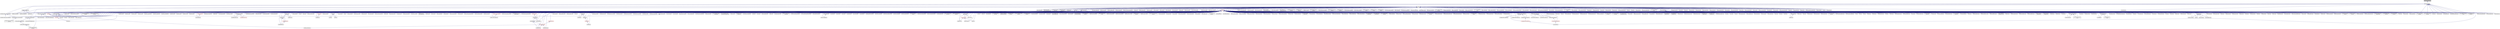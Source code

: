 digraph "sliding_semaphore.hpp"
{
  edge [fontname="Helvetica",fontsize="10",labelfontname="Helvetica",labelfontsize="10"];
  node [fontname="Helvetica",fontsize="10",shape=record];
  Node96 [label="sliding_semaphore.hpp",height=0.2,width=0.4,color="black", fillcolor="grey75", style="filled", fontcolor="black"];
  Node96 -> Node97 [dir="back",color="midnightblue",fontsize="10",style="solid",fontname="Helvetica"];
  Node97 [label="local_lcos.hpp",height=0.2,width=0.4,color="black", fillcolor="white", style="filled",URL="$db/d67/local__lcos_8hpp.html"];
  Node97 -> Node98 [dir="back",color="midnightblue",fontsize="10",style="solid",fontname="Helvetica"];
  Node98 [label="template_function_accumulator.hpp",height=0.2,width=0.4,color="black", fillcolor="white", style="filled",URL="$d7/da6/server_2template__function__accumulator_8hpp.html"];
  Node98 -> Node99 [dir="back",color="midnightblue",fontsize="10",style="solid",fontname="Helvetica"];
  Node99 [label="template_function_accumulator.cpp",height=0.2,width=0.4,color="black", fillcolor="white", style="filled",URL="$d5/d02/template__function__accumulator_8cpp.html"];
  Node98 -> Node100 [dir="back",color="midnightblue",fontsize="10",style="solid",fontname="Helvetica"];
  Node100 [label="template_function_accumulator.hpp",height=0.2,width=0.4,color="black", fillcolor="white", style="filled",URL="$d3/de9/template__function__accumulator_8hpp.html"];
  Node100 -> Node101 [dir="back",color="midnightblue",fontsize="10",style="solid",fontname="Helvetica"];
  Node101 [label="template_function_accumulator\l_client.cpp",height=0.2,width=0.4,color="black", fillcolor="white", style="filled",URL="$d0/dc6/template__function__accumulator__client_8cpp.html"];
  Node97 -> Node102 [dir="back",color="midnightblue",fontsize="10",style="solid",fontname="Helvetica"];
  Node102 [label="allgather_and_gate.hpp",height=0.2,width=0.4,color="black", fillcolor="white", style="filled",URL="$d9/dbb/allgather__and__gate_8hpp.html"];
  Node102 -> Node103 [dir="back",color="midnightblue",fontsize="10",style="solid",fontname="Helvetica"];
  Node103 [label="allgather_module.cpp",height=0.2,width=0.4,color="black", fillcolor="white", style="filled",URL="$df/de4/allgather__module_8cpp.html"];
  Node102 -> Node104 [dir="back",color="midnightblue",fontsize="10",style="solid",fontname="Helvetica"];
  Node104 [label="allgather_and_gate.cpp",height=0.2,width=0.4,color="black", fillcolor="white", style="filled",URL="$d1/d56/allgather__and__gate_8cpp.html"];
  Node102 -> Node105 [dir="back",color="midnightblue",fontsize="10",style="solid",fontname="Helvetica"];
  Node105 [label="ag_client.cpp",height=0.2,width=0.4,color="black", fillcolor="white", style="filled",URL="$d4/d5d/ag__client_8cpp.html"];
  Node97 -> Node106 [dir="back",color="midnightblue",fontsize="10",style="solid",fontname="Helvetica"];
  Node106 [label="simple_central_tuplespace.hpp",height=0.2,width=0.4,color="black", fillcolor="white", style="filled",URL="$db/d69/server_2simple__central__tuplespace_8hpp.html"];
  Node106 -> Node107 [dir="back",color="midnightblue",fontsize="10",style="solid",fontname="Helvetica"];
  Node107 [label="simple_central_tuplespace.cpp",height=0.2,width=0.4,color="black", fillcolor="white", style="filled",URL="$d3/dec/simple__central__tuplespace_8cpp.html"];
  Node106 -> Node108 [dir="back",color="midnightblue",fontsize="10",style="solid",fontname="Helvetica"];
  Node108 [label="simple_central_tuplespace.hpp",height=0.2,width=0.4,color="black", fillcolor="white", style="filled",URL="$d0/d4b/stubs_2simple__central__tuplespace_8hpp.html"];
  Node108 -> Node109 [dir="back",color="midnightblue",fontsize="10",style="solid",fontname="Helvetica"];
  Node109 [label="simple_central_tuplespace.hpp",height=0.2,width=0.4,color="black", fillcolor="white", style="filled",URL="$d5/ddd/simple__central__tuplespace_8hpp.html"];
  Node109 -> Node110 [dir="back",color="midnightblue",fontsize="10",style="solid",fontname="Helvetica"];
  Node110 [label="simple_central_tuplespace\l_client.cpp",height=0.2,width=0.4,color="black", fillcolor="white", style="filled",URL="$d1/d7b/simple__central__tuplespace__client_8cpp.html"];
  Node97 -> Node111 [dir="back",color="midnightblue",fontsize="10",style="solid",fontname="Helvetica"];
  Node111 [label="lcos.hpp",height=0.2,width=0.4,color="black", fillcolor="white", style="filled",URL="$d5/deb/lcos_8hpp.html"];
  Node111 -> Node104 [dir="back",color="midnightblue",fontsize="10",style="solid",fontname="Helvetica"];
  Node111 -> Node112 [dir="back",color="midnightblue",fontsize="10",style="solid",fontname="Helvetica"];
  Node112 [label="apex_balance.cpp",height=0.2,width=0.4,color="black", fillcolor="white", style="filled",URL="$d4/d8e/apex__balance_8cpp.html"];
  Node111 -> Node113 [dir="back",color="midnightblue",fontsize="10",style="solid",fontname="Helvetica"];
  Node113 [label="apex_policy_engine\l_active_thread_count.cpp",height=0.2,width=0.4,color="black", fillcolor="white", style="filled",URL="$d5/d01/apex__policy__engine__active__thread__count_8cpp.html"];
  Node111 -> Node114 [dir="back",color="midnightblue",fontsize="10",style="solid",fontname="Helvetica"];
  Node114 [label="apex_policy_engine\l_events.cpp",height=0.2,width=0.4,color="black", fillcolor="white", style="filled",URL="$df/d0f/apex__policy__engine__events_8cpp.html"];
  Node111 -> Node115 [dir="back",color="midnightblue",fontsize="10",style="solid",fontname="Helvetica"];
  Node115 [label="apex_policy_engine\l_periodic.cpp",height=0.2,width=0.4,color="black", fillcolor="white", style="filled",URL="$d5/d7b/apex__policy__engine__periodic_8cpp.html"];
  Node111 -> Node116 [dir="back",color="midnightblue",fontsize="10",style="solid",fontname="Helvetica"];
  Node116 [label="heartbeat.cpp",height=0.2,width=0.4,color="black", fillcolor="white", style="filled",URL="$d8/d98/heartbeat_8cpp.html"];
  Node111 -> Node117 [dir="back",color="midnightblue",fontsize="10",style="solid",fontname="Helvetica"];
  Node117 [label="hello_world_component.hpp",height=0.2,width=0.4,color="black", fillcolor="white", style="filled",URL="$df/df0/hello__world__component_8hpp.html"];
  Node117 -> Node118 [dir="back",color="midnightblue",fontsize="10",style="solid",fontname="Helvetica"];
  Node118 [label="hello_world_client.cpp",height=0.2,width=0.4,color="black", fillcolor="white", style="filled",URL="$d5/da6/hello__world__client_8cpp.html"];
  Node117 -> Node119 [dir="back",color="midnightblue",fontsize="10",style="solid",fontname="Helvetica"];
  Node119 [label="hello_world_component.cpp",height=0.2,width=0.4,color="black", fillcolor="white", style="filled",URL="$d8/daa/hello__world__component_8cpp.html"];
  Node111 -> Node120 [dir="back",color="midnightblue",fontsize="10",style="solid",fontname="Helvetica"];
  Node120 [label="row.hpp",height=0.2,width=0.4,color="black", fillcolor="white", style="filled",URL="$dc/d69/row_8hpp.html"];
  Node120 -> Node121 [dir="back",color="midnightblue",fontsize="10",style="solid",fontname="Helvetica"];
  Node121 [label="grid.hpp",height=0.2,width=0.4,color="red", fillcolor="white", style="filled",URL="$dc/d8a/grid_8hpp.html"];
  Node121 -> Node122 [dir="back",color="midnightblue",fontsize="10",style="solid",fontname="Helvetica"];
  Node122 [label="jacobi.cpp",height=0.2,width=0.4,color="black", fillcolor="white", style="filled",URL="$d2/d27/jacobi_8cpp.html"];
  Node121 -> Node123 [dir="back",color="midnightblue",fontsize="10",style="solid",fontname="Helvetica"];
  Node123 [label="solver.hpp",height=0.2,width=0.4,color="red", fillcolor="white", style="filled",URL="$db/d9a/server_2solver_8hpp.html"];
  Node123 -> Node125 [dir="back",color="midnightblue",fontsize="10",style="solid",fontname="Helvetica"];
  Node125 [label="solver.cpp",height=0.2,width=0.4,color="black", fillcolor="white", style="filled",URL="$d6/d94/solver_8cpp.html"];
  Node121 -> Node126 [dir="back",color="midnightblue",fontsize="10",style="solid",fontname="Helvetica"];
  Node126 [label="grid.cpp",height=0.2,width=0.4,color="black", fillcolor="white", style="filled",URL="$d6/d1b/jacobi__component_2grid_8cpp.html"];
  Node120 -> Node127 [dir="back",color="midnightblue",fontsize="10",style="solid",fontname="Helvetica"];
  Node127 [label="stencil_iterator.hpp",height=0.2,width=0.4,color="black", fillcolor="white", style="filled",URL="$dc/d5c/server_2stencil__iterator_8hpp.html"];
  Node127 -> Node123 [dir="back",color="midnightblue",fontsize="10",style="solid",fontname="Helvetica"];
  Node127 -> Node128 [dir="back",color="midnightblue",fontsize="10",style="solid",fontname="Helvetica"];
  Node128 [label="stencil_iterator.cpp",height=0.2,width=0.4,color="black", fillcolor="white", style="filled",URL="$d6/de1/server_2stencil__iterator_8cpp.html"];
  Node127 -> Node129 [dir="back",color="midnightblue",fontsize="10",style="solid",fontname="Helvetica"];
  Node129 [label="stencil_iterator.cpp",height=0.2,width=0.4,color="black", fillcolor="white", style="filled",URL="$d7/d71/stencil__iterator_8cpp.html"];
  Node120 -> Node126 [dir="back",color="midnightblue",fontsize="10",style="solid",fontname="Helvetica"];
  Node111 -> Node130 [dir="back",color="midnightblue",fontsize="10",style="solid",fontname="Helvetica"];
  Node130 [label="stencil_iterator.hpp",height=0.2,width=0.4,color="black", fillcolor="white", style="filled",URL="$d4/dc8/stencil__iterator_8hpp.html"];
  Node130 -> Node123 [dir="back",color="midnightblue",fontsize="10",style="solid",fontname="Helvetica"];
  Node130 -> Node127 [dir="back",color="midnightblue",fontsize="10",style="solid",fontname="Helvetica"];
  Node130 -> Node129 [dir="back",color="midnightblue",fontsize="10",style="solid",fontname="Helvetica"];
  Node111 -> Node127 [dir="back",color="midnightblue",fontsize="10",style="solid",fontname="Helvetica"];
  Node111 -> Node131 [dir="back",color="midnightblue",fontsize="10",style="solid",fontname="Helvetica"];
  Node131 [label="jacobi_hpx.cpp",height=0.2,width=0.4,color="black", fillcolor="white", style="filled",URL="$d8/d72/jacobi__hpx_8cpp.html"];
  Node111 -> Node132 [dir="back",color="midnightblue",fontsize="10",style="solid",fontname="Helvetica"];
  Node132 [label="jacobi_nonuniform_hpx.cpp",height=0.2,width=0.4,color="black", fillcolor="white", style="filled",URL="$de/d56/jacobi__nonuniform__hpx_8cpp.html"];
  Node111 -> Node133 [dir="back",color="midnightblue",fontsize="10",style="solid",fontname="Helvetica"];
  Node133 [label="enumerate_threads.cpp",height=0.2,width=0.4,color="black", fillcolor="white", style="filled",URL="$d3/dd4/enumerate__threads_8cpp.html"];
  Node111 -> Node134 [dir="back",color="midnightblue",fontsize="10",style="solid",fontname="Helvetica"];
  Node134 [label="fibonacci_await.cpp",height=0.2,width=0.4,color="black", fillcolor="white", style="filled",URL="$dc/d1c/fibonacci__await_8cpp.html"];
  Node111 -> Node135 [dir="back",color="midnightblue",fontsize="10",style="solid",fontname="Helvetica"];
  Node135 [label="fibonacci_dataflow.cpp",height=0.2,width=0.4,color="black", fillcolor="white", style="filled",URL="$df/d3d/fibonacci__dataflow_8cpp.html"];
  Node111 -> Node136 [dir="back",color="midnightblue",fontsize="10",style="solid",fontname="Helvetica"];
  Node136 [label="fibonacci_futures.cpp",height=0.2,width=0.4,color="black", fillcolor="white", style="filled",URL="$d6/de3/fibonacci__futures_8cpp.html"];
  Node111 -> Node137 [dir="back",color="midnightblue",fontsize="10",style="solid",fontname="Helvetica"];
  Node137 [label="fibonacci_futures_distributed.cpp",height=0.2,width=0.4,color="black", fillcolor="white", style="filled",URL="$d1/dc9/fibonacci__futures__distributed_8cpp.html"];
  Node111 -> Node138 [dir="back",color="midnightblue",fontsize="10",style="solid",fontname="Helvetica"];
  Node138 [label="fractals.cpp",height=0.2,width=0.4,color="black", fillcolor="white", style="filled",URL="$d8/d58/fractals_8cpp.html"];
  Node111 -> Node139 [dir="back",color="midnightblue",fontsize="10",style="solid",fontname="Helvetica"];
  Node139 [label="fractals_executor.cpp",height=0.2,width=0.4,color="black", fillcolor="white", style="filled",URL="$d9/da9/fractals__executor_8cpp.html"];
  Node111 -> Node140 [dir="back",color="midnightblue",fontsize="10",style="solid",fontname="Helvetica"];
  Node140 [label="fractals_struct.cpp",height=0.2,width=0.4,color="black", fillcolor="white", style="filled",URL="$d8/d2f/fractals__struct_8cpp.html"];
  Node111 -> Node141 [dir="back",color="midnightblue",fontsize="10",style="solid",fontname="Helvetica"];
  Node141 [label="hello_world.cpp",height=0.2,width=0.4,color="black", fillcolor="white", style="filled",URL="$d0/d67/hello__world_8cpp.html"];
  Node111 -> Node142 [dir="back",color="midnightblue",fontsize="10",style="solid",fontname="Helvetica"];
  Node142 [label="latch_local.cpp",height=0.2,width=0.4,color="black", fillcolor="white", style="filled",URL="$dd/dd3/latch__local_8cpp.html"];
  Node111 -> Node143 [dir="back",color="midnightblue",fontsize="10",style="solid",fontname="Helvetica"];
  Node143 [label="latch_remote.cpp",height=0.2,width=0.4,color="black", fillcolor="white", style="filled",URL="$df/d59/latch__remote_8cpp.html"];
  Node111 -> Node144 [dir="back",color="midnightblue",fontsize="10",style="solid",fontname="Helvetica"];
  Node144 [label="local_channel.cpp",height=0.2,width=0.4,color="black", fillcolor="white", style="filled",URL="$d0/d3e/local__channel_8cpp.html"];
  Node111 -> Node145 [dir="back",color="midnightblue",fontsize="10",style="solid",fontname="Helvetica"];
  Node145 [label="pingpong.cpp",height=0.2,width=0.4,color="black", fillcolor="white", style="filled",URL="$dd/d4d/pingpong_8cpp.html"];
  Node111 -> Node146 [dir="back",color="midnightblue",fontsize="10",style="solid",fontname="Helvetica"];
  Node146 [label="shared_mutex.cpp",height=0.2,width=0.4,color="black", fillcolor="white", style="filled",URL="$da/d0b/shared__mutex_8cpp.html"];
  Node111 -> Node147 [dir="back",color="midnightblue",fontsize="10",style="solid",fontname="Helvetica"];
  Node147 [label="wait_composition.cpp",height=0.2,width=0.4,color="black", fillcolor="white", style="filled",URL="$d6/d13/wait__composition_8cpp.html"];
  Node111 -> Node148 [dir="back",color="midnightblue",fontsize="10",style="solid",fontname="Helvetica"];
  Node148 [label="sheneos_compare.cpp",height=0.2,width=0.4,color="black", fillcolor="white", style="filled",URL="$dc/d11/sheneos__compare_8cpp.html"];
  Node111 -> Node149 [dir="back",color="midnightblue",fontsize="10",style="solid",fontname="Helvetica"];
  Node149 [label="spell_check_file.cpp",height=0.2,width=0.4,color="black", fillcolor="white", style="filled",URL="$df/df7/spell__check__file_8cpp.html"];
  Node111 -> Node150 [dir="back",color="midnightblue",fontsize="10",style="solid",fontname="Helvetica"];
  Node150 [label="spell_check_simple.cpp",height=0.2,width=0.4,color="black", fillcolor="white", style="filled",URL="$dd/d54/spell__check__simple_8cpp.html"];
  Node111 -> Node110 [dir="back",color="midnightblue",fontsize="10",style="solid",fontname="Helvetica"];
  Node111 -> Node151 [dir="back",color="midnightblue",fontsize="10",style="solid",fontname="Helvetica"];
  Node151 [label="hpx.hpp",height=0.2,width=0.4,color="red", fillcolor="white", style="filled",URL="$d0/daa/hpx_8hpp.html"];
  Node151 -> Node152 [dir="back",color="midnightblue",fontsize="10",style="solid",fontname="Helvetica"];
  Node152 [label="1d_stencil_1.cpp",height=0.2,width=0.4,color="black", fillcolor="white", style="filled",URL="$d2/db1/1d__stencil__1_8cpp.html"];
  Node151 -> Node153 [dir="back",color="midnightblue",fontsize="10",style="solid",fontname="Helvetica"];
  Node153 [label="1d_stencil_2.cpp",height=0.2,width=0.4,color="black", fillcolor="white", style="filled",URL="$d3/dd1/1d__stencil__2_8cpp.html"];
  Node151 -> Node154 [dir="back",color="midnightblue",fontsize="10",style="solid",fontname="Helvetica"];
  Node154 [label="1d_stencil_3.cpp",height=0.2,width=0.4,color="black", fillcolor="white", style="filled",URL="$db/d19/1d__stencil__3_8cpp.html"];
  Node151 -> Node155 [dir="back",color="midnightblue",fontsize="10",style="solid",fontname="Helvetica"];
  Node155 [label="1d_stencil_4.cpp",height=0.2,width=0.4,color="black", fillcolor="white", style="filled",URL="$d1/d7d/1d__stencil__4_8cpp.html"];
  Node151 -> Node156 [dir="back",color="midnightblue",fontsize="10",style="solid",fontname="Helvetica"];
  Node156 [label="1d_stencil_4_parallel.cpp",height=0.2,width=0.4,color="black", fillcolor="white", style="filled",URL="$d6/d05/1d__stencil__4__parallel_8cpp.html"];
  Node151 -> Node157 [dir="back",color="midnightblue",fontsize="10",style="solid",fontname="Helvetica"];
  Node157 [label="1d_stencil_4_repart.cpp",height=0.2,width=0.4,color="black", fillcolor="white", style="filled",URL="$d0/d6b/1d__stencil__4__repart_8cpp.html"];
  Node151 -> Node158 [dir="back",color="midnightblue",fontsize="10",style="solid",fontname="Helvetica"];
  Node158 [label="1d_stencil_4_throttle.cpp",height=0.2,width=0.4,color="black", fillcolor="white", style="filled",URL="$d6/de5/1d__stencil__4__throttle_8cpp.html"];
  Node151 -> Node159 [dir="back",color="midnightblue",fontsize="10",style="solid",fontname="Helvetica"];
  Node159 [label="1d_stencil_5.cpp",height=0.2,width=0.4,color="black", fillcolor="white", style="filled",URL="$d7/d2a/1d__stencil__5_8cpp.html"];
  Node151 -> Node160 [dir="back",color="midnightblue",fontsize="10",style="solid",fontname="Helvetica"];
  Node160 [label="1d_stencil_6.cpp",height=0.2,width=0.4,color="black", fillcolor="white", style="filled",URL="$db/de7/1d__stencil__6_8cpp.html"];
  Node151 -> Node161 [dir="back",color="midnightblue",fontsize="10",style="solid",fontname="Helvetica"];
  Node161 [label="1d_stencil_7.cpp",height=0.2,width=0.4,color="black", fillcolor="white", style="filled",URL="$d4/d5a/1d__stencil__7_8cpp.html"];
  Node151 -> Node162 [dir="back",color="midnightblue",fontsize="10",style="solid",fontname="Helvetica"];
  Node162 [label="1d_stencil_8.cpp",height=0.2,width=0.4,color="black", fillcolor="white", style="filled",URL="$df/de0/1d__stencil__8_8cpp.html"];
  Node151 -> Node163 [dir="back",color="midnightblue",fontsize="10",style="solid",fontname="Helvetica"];
  Node163 [label="accumulator.cpp",height=0.2,width=0.4,color="black", fillcolor="white", style="filled",URL="$d1/d81/accumulator_8cpp.html"];
  Node151 -> Node164 [dir="back",color="midnightblue",fontsize="10",style="solid",fontname="Helvetica"];
  Node164 [label="accumulator.hpp",height=0.2,width=0.4,color="red", fillcolor="white", style="filled",URL="$d4/d9d/server_2accumulator_8hpp.html"];
  Node164 -> Node163 [dir="back",color="midnightblue",fontsize="10",style="solid",fontname="Helvetica"];
  Node151 -> Node98 [dir="back",color="midnightblue",fontsize="10",style="solid",fontname="Helvetica"];
  Node151 -> Node167 [dir="back",color="midnightblue",fontsize="10",style="solid",fontname="Helvetica"];
  Node167 [label="template_accumulator.cpp",height=0.2,width=0.4,color="black", fillcolor="white", style="filled",URL="$d0/d4a/template__accumulator_8cpp.html"];
  Node151 -> Node99 [dir="back",color="midnightblue",fontsize="10",style="solid",fontname="Helvetica"];
  Node151 -> Node100 [dir="back",color="midnightblue",fontsize="10",style="solid",fontname="Helvetica"];
  Node151 -> Node103 [dir="back",color="midnightblue",fontsize="10",style="solid",fontname="Helvetica"];
  Node151 -> Node168 [dir="back",color="midnightblue",fontsize="10",style="solid",fontname="Helvetica"];
  Node168 [label="allgather.cpp",height=0.2,width=0.4,color="black", fillcolor="white", style="filled",URL="$d7/d06/allgather_8cpp.html"];
  Node151 -> Node104 [dir="back",color="midnightblue",fontsize="10",style="solid",fontname="Helvetica"];
  Node151 -> Node105 [dir="back",color="midnightblue",fontsize="10",style="solid",fontname="Helvetica"];
  Node151 -> Node169 [dir="back",color="midnightblue",fontsize="10",style="solid",fontname="Helvetica"];
  Node169 [label="hpx_thread_phase.cpp",height=0.2,width=0.4,color="black", fillcolor="white", style="filled",URL="$d5/dca/hpx__thread__phase_8cpp.html"];
  Node151 -> Node170 [dir="back",color="midnightblue",fontsize="10",style="solid",fontname="Helvetica"];
  Node170 [label="os_thread_num.cpp",height=0.2,width=0.4,color="black", fillcolor="white", style="filled",URL="$d2/dfb/os__thread__num_8cpp.html"];
  Node151 -> Node171 [dir="back",color="midnightblue",fontsize="10",style="solid",fontname="Helvetica"];
  Node171 [label="cancelable_action.cpp",height=0.2,width=0.4,color="black", fillcolor="white", style="filled",URL="$d5/d0c/cancelable__action_8cpp.html"];
  Node151 -> Node172 [dir="back",color="midnightblue",fontsize="10",style="solid",fontname="Helvetica"];
  Node172 [label="cancelable_action.hpp",height=0.2,width=0.4,color="black", fillcolor="white", style="filled",URL="$d5/d4d/server_2cancelable__action_8hpp.html"];
  Node172 -> Node171 [dir="back",color="midnightblue",fontsize="10",style="solid",fontname="Helvetica"];
  Node172 -> Node173 [dir="back",color="midnightblue",fontsize="10",style="solid",fontname="Helvetica"];
  Node173 [label="cancelable_action.hpp",height=0.2,width=0.4,color="red", fillcolor="white", style="filled",URL="$d0/da3/stubs_2cancelable__action_8hpp.html"];
  Node151 -> Node173 [dir="back",color="midnightblue",fontsize="10",style="solid",fontname="Helvetica"];
  Node151 -> Node175 [dir="back",color="midnightblue",fontsize="10",style="solid",fontname="Helvetica"];
  Node175 [label="cancelable_action_client.cpp",height=0.2,width=0.4,color="black", fillcolor="white", style="filled",URL="$d1/db8/cancelable__action__client_8cpp.html"];
  Node151 -> Node176 [dir="back",color="midnightblue",fontsize="10",style="solid",fontname="Helvetica"];
  Node176 [label="cublas_matmul.cpp",height=0.2,width=0.4,color="black", fillcolor="white", style="filled",URL="$dd/d84/cublas__matmul_8cpp.html"];
  Node151 -> Node177 [dir="back",color="midnightblue",fontsize="10",style="solid",fontname="Helvetica"];
  Node177 [label="win_perf_counters.cpp",height=0.2,width=0.4,color="black", fillcolor="white", style="filled",URL="$d8/d11/win__perf__counters_8cpp.html"];
  Node151 -> Node178 [dir="back",color="midnightblue",fontsize="10",style="solid",fontname="Helvetica"];
  Node178 [label="win_perf_counters.hpp",height=0.2,width=0.4,color="black", fillcolor="white", style="filled",URL="$d5/da7/win__perf__counters_8hpp.html"];
  Node151 -> Node117 [dir="back",color="midnightblue",fontsize="10",style="solid",fontname="Helvetica"];
  Node151 -> Node179 [dir="back",color="midnightblue",fontsize="10",style="solid",fontname="Helvetica"];
  Node179 [label="interpolate1d.cpp",height=0.2,width=0.4,color="black", fillcolor="white", style="filled",URL="$d0/d05/interpolate1d_8cpp.html"];
  Node151 -> Node180 [dir="back",color="midnightblue",fontsize="10",style="solid",fontname="Helvetica"];
  Node180 [label="partition.hpp",height=0.2,width=0.4,color="black", fillcolor="white", style="filled",URL="$d0/d7a/examples_2interpolate1d_2interpolate1d_2partition_8hpp.html"];
  Node180 -> Node179 [dir="back",color="midnightblue",fontsize="10",style="solid",fontname="Helvetica"];
  Node180 -> Node181 [dir="back",color="midnightblue",fontsize="10",style="solid",fontname="Helvetica"];
  Node181 [label="interpolate1d.hpp",height=0.2,width=0.4,color="red", fillcolor="white", style="filled",URL="$d4/dc7/interpolate1d_8hpp.html"];
  Node181 -> Node179 [dir="back",color="midnightblue",fontsize="10",style="solid",fontname="Helvetica"];
  Node151 -> Node183 [dir="back",color="midnightblue",fontsize="10",style="solid",fontname="Helvetica"];
  Node183 [label="partition.hpp",height=0.2,width=0.4,color="black", fillcolor="white", style="filled",URL="$d0/dff/examples_2interpolate1d_2interpolate1d_2server_2partition_8hpp.html"];
  Node183 -> Node180 [dir="back",color="midnightblue",fontsize="10",style="solid",fontname="Helvetica"];
  Node183 -> Node184 [dir="back",color="midnightblue",fontsize="10",style="solid",fontname="Helvetica"];
  Node184 [label="partition.cpp",height=0.2,width=0.4,color="black", fillcolor="white", style="filled",URL="$d0/d4f/examples_2interpolate1d_2interpolate1d_2server_2partition_8cpp.html"];
  Node151 -> Node181 [dir="back",color="midnightblue",fontsize="10",style="solid",fontname="Helvetica"];
  Node151 -> Node185 [dir="back",color="midnightblue",fontsize="10",style="solid",fontname="Helvetica"];
  Node185 [label="read_values.cpp",height=0.2,width=0.4,color="black", fillcolor="white", style="filled",URL="$d0/d8c/interpolate1d_2interpolate1d_2read__values_8cpp.html"];
  Node151 -> Node184 [dir="back",color="midnightblue",fontsize="10",style="solid",fontname="Helvetica"];
  Node151 -> Node122 [dir="back",color="midnightblue",fontsize="10",style="solid",fontname="Helvetica"];
  Node151 -> Node126 [dir="back",color="midnightblue",fontsize="10",style="solid",fontname="Helvetica"];
  Node151 -> Node186 [dir="back",color="midnightblue",fontsize="10",style="solid",fontname="Helvetica"];
  Node186 [label="row.cpp",height=0.2,width=0.4,color="black", fillcolor="white", style="filled",URL="$d3/d86/server_2row_8cpp.html"];
  Node151 -> Node125 [dir="back",color="midnightblue",fontsize="10",style="solid",fontname="Helvetica"];
  Node151 -> Node128 [dir="back",color="midnightblue",fontsize="10",style="solid",fontname="Helvetica"];
  Node151 -> Node129 [dir="back",color="midnightblue",fontsize="10",style="solid",fontname="Helvetica"];
  Node151 -> Node187 [dir="back",color="midnightblue",fontsize="10",style="solid",fontname="Helvetica"];
  Node187 [label="jacobi.cpp",height=0.2,width=0.4,color="black", fillcolor="white", style="filled",URL="$d3/d44/smp_2jacobi_8cpp.html"];
  Node151 -> Node131 [dir="back",color="midnightblue",fontsize="10",style="solid",fontname="Helvetica"];
  Node151 -> Node188 [dir="back",color="midnightblue",fontsize="10",style="solid",fontname="Helvetica"];
  Node188 [label="jacobi_nonuniform.cpp",height=0.2,width=0.4,color="black", fillcolor="white", style="filled",URL="$dd/ddc/jacobi__nonuniform_8cpp.html"];
  Node151 -> Node132 [dir="back",color="midnightblue",fontsize="10",style="solid",fontname="Helvetica"];
  Node151 -> Node189 [dir="back",color="midnightblue",fontsize="10",style="solid",fontname="Helvetica"];
  Node189 [label="nqueen.cpp",height=0.2,width=0.4,color="black", fillcolor="white", style="filled",URL="$db/dca/nqueen_8cpp.html"];
  Node151 -> Node190 [dir="back",color="midnightblue",fontsize="10",style="solid",fontname="Helvetica"];
  Node190 [label="nqueen.hpp",height=0.2,width=0.4,color="red", fillcolor="white", style="filled",URL="$de/d58/server_2nqueen_8hpp.html"];
  Node190 -> Node189 [dir="back",color="midnightblue",fontsize="10",style="solid",fontname="Helvetica"];
  Node151 -> Node193 [dir="back",color="midnightblue",fontsize="10",style="solid",fontname="Helvetica"];
  Node193 [label="nqueen_client.cpp",height=0.2,width=0.4,color="black", fillcolor="white", style="filled",URL="$d3/d5e/nqueen__client_8cpp.html"];
  Node151 -> Node194 [dir="back",color="midnightblue",fontsize="10",style="solid",fontname="Helvetica"];
  Node194 [label="sine.cpp",height=0.2,width=0.4,color="black", fillcolor="white", style="filled",URL="$d3/d0d/server_2sine_8cpp.html"];
  Node151 -> Node195 [dir="back",color="midnightblue",fontsize="10",style="solid",fontname="Helvetica"];
  Node195 [label="sine.hpp",height=0.2,width=0.4,color="black", fillcolor="white", style="filled",URL="$d8/dac/sine_8hpp.html"];
  Node195 -> Node194 [dir="back",color="midnightblue",fontsize="10",style="solid",fontname="Helvetica"];
  Node195 -> Node196 [dir="back",color="midnightblue",fontsize="10",style="solid",fontname="Helvetica"];
  Node196 [label="sine.cpp",height=0.2,width=0.4,color="black", fillcolor="white", style="filled",URL="$d5/dd8/sine_8cpp.html"];
  Node151 -> Node196 [dir="back",color="midnightblue",fontsize="10",style="solid",fontname="Helvetica"];
  Node151 -> Node197 [dir="back",color="midnightblue",fontsize="10",style="solid",fontname="Helvetica"];
  Node197 [label="sine_client.cpp",height=0.2,width=0.4,color="black", fillcolor="white", style="filled",URL="$db/d62/sine__client_8cpp.html"];
  Node151 -> Node198 [dir="back",color="midnightblue",fontsize="10",style="solid",fontname="Helvetica"];
  Node198 [label="qt.cpp",height=0.2,width=0.4,color="black", fillcolor="white", style="filled",URL="$df/d90/qt_8cpp.html"];
  Node151 -> Node199 [dir="back",color="midnightblue",fontsize="10",style="solid",fontname="Helvetica"];
  Node199 [label="queue_client.cpp",height=0.2,width=0.4,color="black", fillcolor="white", style="filled",URL="$d7/d96/queue__client_8cpp.html"];
  Node151 -> Node200 [dir="back",color="midnightblue",fontsize="10",style="solid",fontname="Helvetica"];
  Node200 [label="customize_async.cpp",height=0.2,width=0.4,color="black", fillcolor="white", style="filled",URL="$d0/d82/customize__async_8cpp.html"];
  Node151 -> Node201 [dir="back",color="midnightblue",fontsize="10",style="solid",fontname="Helvetica"];
  Node201 [label="data_actions.cpp",height=0.2,width=0.4,color="black", fillcolor="white", style="filled",URL="$dc/d68/data__actions_8cpp.html"];
  Node151 -> Node202 [dir="back",color="midnightblue",fontsize="10",style="solid",fontname="Helvetica"];
  Node202 [label="error_handling.cpp",height=0.2,width=0.4,color="black", fillcolor="white", style="filled",URL="$d9/d96/error__handling_8cpp.html"];
  Node151 -> Node203 [dir="back",color="midnightblue",fontsize="10",style="solid",fontname="Helvetica"];
  Node203 [label="event_synchronization.cpp",height=0.2,width=0.4,color="black", fillcolor="white", style="filled",URL="$d0/d35/event__synchronization_8cpp.html"];
  Node151 -> Node204 [dir="back",color="midnightblue",fontsize="10",style="solid",fontname="Helvetica"];
  Node204 [label="factorial.cpp",height=0.2,width=0.4,color="black", fillcolor="white", style="filled",URL="$d9/d00/factorial_8cpp.html"];
  Node151 -> Node205 [dir="back",color="midnightblue",fontsize="10",style="solid",fontname="Helvetica"];
  Node205 [label="file_serialization.cpp",height=0.2,width=0.4,color="black", fillcolor="white", style="filled",URL="$de/d58/file__serialization_8cpp.html"];
  Node151 -> Node206 [dir="back",color="midnightblue",fontsize="10",style="solid",fontname="Helvetica"];
  Node206 [label="init_globally.cpp",height=0.2,width=0.4,color="black", fillcolor="white", style="filled",URL="$d6/dad/init__globally_8cpp.html"];
  Node151 -> Node207 [dir="back",color="midnightblue",fontsize="10",style="solid",fontname="Helvetica"];
  Node207 [label="interest_calculator.cpp",height=0.2,width=0.4,color="black", fillcolor="white", style="filled",URL="$d2/d86/interest__calculator_8cpp.html"];
  Node151 -> Node208 [dir="back",color="midnightblue",fontsize="10",style="solid",fontname="Helvetica"];
  Node208 [label="non_atomic_rma.cpp",height=0.2,width=0.4,color="black", fillcolor="white", style="filled",URL="$d7/d8b/non__atomic__rma_8cpp.html"];
  Node151 -> Node209 [dir="back",color="midnightblue",fontsize="10",style="solid",fontname="Helvetica"];
  Node209 [label="partitioned_vector\l_spmd_foreach.cpp",height=0.2,width=0.4,color="black", fillcolor="white", style="filled",URL="$db/d7c/partitioned__vector__spmd__foreach_8cpp.html"];
  Node151 -> Node210 [dir="back",color="midnightblue",fontsize="10",style="solid",fontname="Helvetica"];
  Node210 [label="pipeline1.cpp",height=0.2,width=0.4,color="black", fillcolor="white", style="filled",URL="$d5/d77/pipeline1_8cpp.html"];
  Node151 -> Node211 [dir="back",color="midnightblue",fontsize="10",style="solid",fontname="Helvetica"];
  Node211 [label="quicksort.cpp",height=0.2,width=0.4,color="black", fillcolor="white", style="filled",URL="$d3/d1e/quicksort_8cpp.html"];
  Node151 -> Node212 [dir="back",color="midnightblue",fontsize="10",style="solid",fontname="Helvetica"];
  Node212 [label="receive_buffer.cpp",height=0.2,width=0.4,color="black", fillcolor="white", style="filled",URL="$d7/d10/receive__buffer_8cpp.html"];
  Node151 -> Node213 [dir="back",color="midnightblue",fontsize="10",style="solid",fontname="Helvetica"];
  Node213 [label="safe_object.cpp",height=0.2,width=0.4,color="black", fillcolor="white", style="filled",URL="$dd/d52/safe__object_8cpp.html"];
  Node151 -> Node214 [dir="back",color="midnightblue",fontsize="10",style="solid",fontname="Helvetica"];
  Node214 [label="sort_by_key_demo.cpp",height=0.2,width=0.4,color="black", fillcolor="white", style="filled",URL="$da/d20/sort__by__key__demo_8cpp.html"];
  Node151 -> Node215 [dir="back",color="midnightblue",fontsize="10",style="solid",fontname="Helvetica"];
  Node215 [label="timed_wake.cpp",height=0.2,width=0.4,color="black", fillcolor="white", style="filled",URL="$d8/df9/timed__wake_8cpp.html"];
  Node151 -> Node216 [dir="back",color="midnightblue",fontsize="10",style="solid",fontname="Helvetica"];
  Node216 [label="vector_counting_dotproduct.cpp",height=0.2,width=0.4,color="black", fillcolor="white", style="filled",URL="$df/de9/vector__counting__dotproduct_8cpp.html"];
  Node151 -> Node217 [dir="back",color="midnightblue",fontsize="10",style="solid",fontname="Helvetica"];
  Node217 [label="vector_zip_dotproduct.cpp",height=0.2,width=0.4,color="black", fillcolor="white", style="filled",URL="$dc/d18/vector__zip__dotproduct_8cpp.html"];
  Node151 -> Node218 [dir="back",color="midnightblue",fontsize="10",style="solid",fontname="Helvetica"];
  Node218 [label="zerocopy_rdma.cpp",height=0.2,width=0.4,color="black", fillcolor="white", style="filled",URL="$d1/dad/zerocopy__rdma_8cpp.html"];
  Node151 -> Node219 [dir="back",color="midnightblue",fontsize="10",style="solid",fontname="Helvetica"];
  Node219 [label="random_mem_access.cpp",height=0.2,width=0.4,color="black", fillcolor="white", style="filled",URL="$d1/d51/random__mem__access_8cpp.html"];
  Node151 -> Node220 [dir="back",color="midnightblue",fontsize="10",style="solid",fontname="Helvetica"];
  Node220 [label="random_mem_access.hpp",height=0.2,width=0.4,color="red", fillcolor="white", style="filled",URL="$d0/d19/server_2random__mem__access_8hpp.html"];
  Node220 -> Node219 [dir="back",color="midnightblue",fontsize="10",style="solid",fontname="Helvetica"];
  Node151 -> Node223 [dir="back",color="midnightblue",fontsize="10",style="solid",fontname="Helvetica"];
  Node223 [label="random_mem_access_client.cpp",height=0.2,width=0.4,color="black", fillcolor="white", style="filled",URL="$df/d1b/random__mem__access__client_8cpp.html"];
  Node151 -> Node224 [dir="back",color="midnightblue",fontsize="10",style="solid",fontname="Helvetica"];
  Node224 [label="oversubscribing_resource\l_partitioner.cpp",height=0.2,width=0.4,color="black", fillcolor="white", style="filled",URL="$dd/dee/oversubscribing__resource__partitioner_8cpp.html"];
  Node151 -> Node225 [dir="back",color="midnightblue",fontsize="10",style="solid",fontname="Helvetica"];
  Node225 [label="simple_resource_partitioner.cpp",height=0.2,width=0.4,color="black", fillcolor="white", style="filled",URL="$d5/df9/simple__resource__partitioner_8cpp.html"];
  Node151 -> Node226 [dir="back",color="midnightblue",fontsize="10",style="solid",fontname="Helvetica"];
  Node226 [label="dimension.hpp",height=0.2,width=0.4,color="red", fillcolor="white", style="filled",URL="$d6/d39/sheneos_2sheneos_2dimension_8hpp.html"];
  Node226 -> Node232 [dir="back",color="midnightblue",fontsize="10",style="solid",fontname="Helvetica"];
  Node232 [label="partition3d.hpp",height=0.2,width=0.4,color="black", fillcolor="white", style="filled",URL="$dd/dbf/server_2partition3d_8hpp.html"];
  Node232 -> Node233 [dir="back",color="midnightblue",fontsize="10",style="solid",fontname="Helvetica"];
  Node233 [label="partition3d.hpp",height=0.2,width=0.4,color="black", fillcolor="white", style="filled",URL="$d1/d50/partition3d_8hpp.html"];
  Node233 -> Node229 [dir="back",color="midnightblue",fontsize="10",style="solid",fontname="Helvetica"];
  Node229 [label="interpolator.cpp",height=0.2,width=0.4,color="black", fillcolor="white", style="filled",URL="$d5/d02/interpolator_8cpp.html"];
  Node233 -> Node234 [dir="back",color="midnightblue",fontsize="10",style="solid",fontname="Helvetica"];
  Node234 [label="interpolator.hpp",height=0.2,width=0.4,color="red", fillcolor="white", style="filled",URL="$dc/d3b/interpolator_8hpp.html"];
  Node234 -> Node229 [dir="back",color="midnightblue",fontsize="10",style="solid",fontname="Helvetica"];
  Node234 -> Node148 [dir="back",color="midnightblue",fontsize="10",style="solid",fontname="Helvetica"];
  Node234 -> Node236 [dir="back",color="midnightblue",fontsize="10",style="solid",fontname="Helvetica"];
  Node236 [label="sheneos_test.cpp",height=0.2,width=0.4,color="black", fillcolor="white", style="filled",URL="$d4/d6e/sheneos__test_8cpp.html"];
  Node232 -> Node231 [dir="back",color="midnightblue",fontsize="10",style="solid",fontname="Helvetica"];
  Node231 [label="partition3d.cpp",height=0.2,width=0.4,color="black", fillcolor="white", style="filled",URL="$de/d70/partition3d_8cpp.html"];
  Node151 -> Node229 [dir="back",color="midnightblue",fontsize="10",style="solid",fontname="Helvetica"];
  Node151 -> Node233 [dir="back",color="midnightblue",fontsize="10",style="solid",fontname="Helvetica"];
  Node151 -> Node232 [dir="back",color="midnightblue",fontsize="10",style="solid",fontname="Helvetica"];
  Node151 -> Node234 [dir="back",color="midnightblue",fontsize="10",style="solid",fontname="Helvetica"];
  Node151 -> Node237 [dir="back",color="midnightblue",fontsize="10",style="solid",fontname="Helvetica"];
  Node237 [label="configuration.hpp",height=0.2,width=0.4,color="red", fillcolor="white", style="filled",URL="$dc/d0a/configuration_8hpp.html"];
  Node237 -> Node234 [dir="back",color="midnightblue",fontsize="10",style="solid",fontname="Helvetica"];
  Node151 -> Node230 [dir="back",color="midnightblue",fontsize="10",style="solid",fontname="Helvetica"];
  Node230 [label="read_values.cpp",height=0.2,width=0.4,color="black", fillcolor="white", style="filled",URL="$d7/da4/sheneos_2sheneos_2read__values_8cpp.html"];
  Node151 -> Node231 [dir="back",color="midnightblue",fontsize="10",style="solid",fontname="Helvetica"];
  Node151 -> Node236 [dir="back",color="midnightblue",fontsize="10",style="solid",fontname="Helvetica"];
  Node151 -> Node239 [dir="back",color="midnightblue",fontsize="10",style="solid",fontname="Helvetica"];
  Node239 [label="startup_shutdown.cpp",height=0.2,width=0.4,color="black", fillcolor="white", style="filled",URL="$d3/dfc/server_2startup__shutdown_8cpp.html"];
  Node151 -> Node240 [dir="back",color="midnightblue",fontsize="10",style="solid",fontname="Helvetica"];
  Node240 [label="startup_shutdown.cpp",height=0.2,width=0.4,color="black", fillcolor="white", style="filled",URL="$d0/ddb/startup__shutdown_8cpp.html"];
  Node151 -> Node241 [dir="back",color="midnightblue",fontsize="10",style="solid",fontname="Helvetica"];
  Node241 [label="spin.cpp",height=0.2,width=0.4,color="black", fillcolor="white", style="filled",URL="$d7/df2/spin_8cpp.html"];
  Node151 -> Node242 [dir="back",color="midnightblue",fontsize="10",style="solid",fontname="Helvetica"];
  Node242 [label="throttle.cpp",height=0.2,width=0.4,color="black", fillcolor="white", style="filled",URL="$de/d56/server_2throttle_8cpp.html"];
  Node151 -> Node243 [dir="back",color="midnightblue",fontsize="10",style="solid",fontname="Helvetica"];
  Node243 [label="throttle.hpp",height=0.2,width=0.4,color="black", fillcolor="white", style="filled",URL="$db/dc9/server_2throttle_8hpp.html"];
  Node243 -> Node242 [dir="back",color="midnightblue",fontsize="10",style="solid",fontname="Helvetica"];
  Node243 -> Node244 [dir="back",color="midnightblue",fontsize="10",style="solid",fontname="Helvetica"];
  Node244 [label="throttle.hpp",height=0.2,width=0.4,color="black", fillcolor="white", style="filled",URL="$d5/dec/stubs_2throttle_8hpp.html"];
  Node244 -> Node245 [dir="back",color="midnightblue",fontsize="10",style="solid",fontname="Helvetica"];
  Node245 [label="throttle.hpp",height=0.2,width=0.4,color="red", fillcolor="white", style="filled",URL="$d2/d2e/throttle_8hpp.html"];
  Node245 -> Node246 [dir="back",color="midnightblue",fontsize="10",style="solid",fontname="Helvetica"];
  Node246 [label="throttle.cpp",height=0.2,width=0.4,color="black", fillcolor="white", style="filled",URL="$db/d02/throttle_8cpp.html"];
  Node151 -> Node244 [dir="back",color="midnightblue",fontsize="10",style="solid",fontname="Helvetica"];
  Node151 -> Node246 [dir="back",color="midnightblue",fontsize="10",style="solid",fontname="Helvetica"];
  Node151 -> Node245 [dir="back",color="midnightblue",fontsize="10",style="solid",fontname="Helvetica"];
  Node151 -> Node248 [dir="back",color="midnightblue",fontsize="10",style="solid",fontname="Helvetica"];
  Node248 [label="transpose_await.cpp",height=0.2,width=0.4,color="black", fillcolor="white", style="filled",URL="$de/d68/transpose__await_8cpp.html"];
  Node151 -> Node249 [dir="back",color="midnightblue",fontsize="10",style="solid",fontname="Helvetica"];
  Node249 [label="transpose_block.cpp",height=0.2,width=0.4,color="black", fillcolor="white", style="filled",URL="$d0/de1/transpose__block_8cpp.html"];
  Node151 -> Node250 [dir="back",color="midnightblue",fontsize="10",style="solid",fontname="Helvetica"];
  Node250 [label="transpose_block_numa.cpp",height=0.2,width=0.4,color="black", fillcolor="white", style="filled",URL="$dd/d3b/transpose__block__numa_8cpp.html"];
  Node151 -> Node251 [dir="back",color="midnightblue",fontsize="10",style="solid",fontname="Helvetica"];
  Node251 [label="transpose_serial.cpp",height=0.2,width=0.4,color="black", fillcolor="white", style="filled",URL="$db/d74/transpose__serial_8cpp.html"];
  Node151 -> Node252 [dir="back",color="midnightblue",fontsize="10",style="solid",fontname="Helvetica"];
  Node252 [label="transpose_serial_block.cpp",height=0.2,width=0.4,color="black", fillcolor="white", style="filled",URL="$d8/daa/transpose__serial__block_8cpp.html"];
  Node151 -> Node253 [dir="back",color="midnightblue",fontsize="10",style="solid",fontname="Helvetica"];
  Node253 [label="transpose_serial_vector.cpp",height=0.2,width=0.4,color="black", fillcolor="white", style="filled",URL="$d4/d04/transpose__serial__vector_8cpp.html"];
  Node151 -> Node254 [dir="back",color="midnightblue",fontsize="10",style="solid",fontname="Helvetica"];
  Node254 [label="transpose_smp.cpp",height=0.2,width=0.4,color="black", fillcolor="white", style="filled",URL="$d2/d99/transpose__smp_8cpp.html"];
  Node151 -> Node255 [dir="back",color="midnightblue",fontsize="10",style="solid",fontname="Helvetica"];
  Node255 [label="transpose_smp_block.cpp",height=0.2,width=0.4,color="black", fillcolor="white", style="filled",URL="$da/d4d/transpose__smp__block_8cpp.html"];
  Node151 -> Node106 [dir="back",color="midnightblue",fontsize="10",style="solid",fontname="Helvetica"];
  Node151 -> Node256 [dir="back",color="midnightblue",fontsize="10",style="solid",fontname="Helvetica"];
  Node256 [label="tuples_warehouse.hpp",height=0.2,width=0.4,color="black", fillcolor="white", style="filled",URL="$da/de6/tuples__warehouse_8hpp.html"];
  Node256 -> Node106 [dir="back",color="midnightblue",fontsize="10",style="solid",fontname="Helvetica"];
  Node151 -> Node107 [dir="back",color="midnightblue",fontsize="10",style="solid",fontname="Helvetica"];
  Node151 -> Node257 [dir="back",color="midnightblue",fontsize="10",style="solid",fontname="Helvetica"];
  Node257 [label="hpx_runtime.cpp",height=0.2,width=0.4,color="black", fillcolor="white", style="filled",URL="$d7/d1e/hpx__runtime_8cpp.html"];
  Node151 -> Node258 [dir="back",color="midnightblue",fontsize="10",style="solid",fontname="Helvetica"];
  Node258 [label="synchronize.cpp",height=0.2,width=0.4,color="black", fillcolor="white", style="filled",URL="$da/da2/synchronize_8cpp.html"];
  Node151 -> Node259 [dir="back",color="midnightblue",fontsize="10",style="solid",fontname="Helvetica"];
  Node259 [label="agas_cache_timings.cpp",height=0.2,width=0.4,color="black", fillcolor="white", style="filled",URL="$dd/d37/agas__cache__timings_8cpp.html"];
  Node151 -> Node260 [dir="back",color="midnightblue",fontsize="10",style="solid",fontname="Helvetica"];
  Node260 [label="async_overheads.cpp",height=0.2,width=0.4,color="black", fillcolor="white", style="filled",URL="$de/da6/async__overheads_8cpp.html"];
  Node151 -> Node261 [dir="back",color="midnightblue",fontsize="10",style="solid",fontname="Helvetica"];
  Node261 [label="coroutines_call_overhead.cpp",height=0.2,width=0.4,color="black", fillcolor="white", style="filled",URL="$da/d1e/coroutines__call__overhead_8cpp.html"];
  Node151 -> Node262 [dir="back",color="midnightblue",fontsize="10",style="solid",fontname="Helvetica"];
  Node262 [label="foreach_scaling.cpp",height=0.2,width=0.4,color="black", fillcolor="white", style="filled",URL="$d4/d94/foreach__scaling_8cpp.html"];
  Node151 -> Node263 [dir="back",color="midnightblue",fontsize="10",style="solid",fontname="Helvetica"];
  Node263 [label="function_object_wrapper\l_overhead.cpp",height=0.2,width=0.4,color="black", fillcolor="white", style="filled",URL="$d5/d6f/function__object__wrapper__overhead_8cpp.html"];
  Node151 -> Node264 [dir="back",color="midnightblue",fontsize="10",style="solid",fontname="Helvetica"];
  Node264 [label="hpx_homogeneous_timed\l_task_spawn_executors.cpp",height=0.2,width=0.4,color="black", fillcolor="white", style="filled",URL="$d1/d3b/hpx__homogeneous__timed__task__spawn__executors_8cpp.html"];
  Node151 -> Node265 [dir="back",color="midnightblue",fontsize="10",style="solid",fontname="Helvetica"];
  Node265 [label="htts2_hpx.cpp",height=0.2,width=0.4,color="black", fillcolor="white", style="filled",URL="$d2/daf/htts2__hpx_8cpp.html"];
  Node151 -> Node266 [dir="back",color="midnightblue",fontsize="10",style="solid",fontname="Helvetica"];
  Node266 [label="partitioned_vector\l_foreach.cpp",height=0.2,width=0.4,color="black", fillcolor="white", style="filled",URL="$df/d5f/partitioned__vector__foreach_8cpp.html"];
  Node151 -> Node267 [dir="back",color="midnightblue",fontsize="10",style="solid",fontname="Helvetica"];
  Node267 [label="serialization_overhead.cpp",height=0.2,width=0.4,color="black", fillcolor="white", style="filled",URL="$d3/df8/serialization__overhead_8cpp.html"];
  Node151 -> Node268 [dir="back",color="midnightblue",fontsize="10",style="solid",fontname="Helvetica"];
  Node268 [label="sizeof.cpp",height=0.2,width=0.4,color="black", fillcolor="white", style="filled",URL="$d3/d0f/sizeof_8cpp.html"];
  Node151 -> Node269 [dir="back",color="midnightblue",fontsize="10",style="solid",fontname="Helvetica"];
  Node269 [label="skynet.cpp",height=0.2,width=0.4,color="black", fillcolor="white", style="filled",URL="$d0/dc3/skynet_8cpp.html"];
  Node151 -> Node270 [dir="back",color="midnightblue",fontsize="10",style="solid",fontname="Helvetica"];
  Node270 [label="stencil3_iterators.cpp",height=0.2,width=0.4,color="black", fillcolor="white", style="filled",URL="$db/d9e/stencil3__iterators_8cpp.html"];
  Node151 -> Node271 [dir="back",color="midnightblue",fontsize="10",style="solid",fontname="Helvetica"];
  Node271 [label="stream.cpp",height=0.2,width=0.4,color="black", fillcolor="white", style="filled",URL="$da/d5f/stream_8cpp.html"];
  Node151 -> Node272 [dir="back",color="midnightblue",fontsize="10",style="solid",fontname="Helvetica"];
  Node272 [label="timed_task_spawn.cpp",height=0.2,width=0.4,color="black", fillcolor="white", style="filled",URL="$df/de1/timed__task__spawn_8cpp.html"];
  Node151 -> Node273 [dir="back",color="midnightblue",fontsize="10",style="solid",fontname="Helvetica"];
  Node273 [label="transform_reduce_binary\l_scaling.cpp",height=0.2,width=0.4,color="black", fillcolor="white", style="filled",URL="$d1/dae/transform__reduce__binary__scaling_8cpp.html"];
  Node151 -> Node274 [dir="back",color="midnightblue",fontsize="10",style="solid",fontname="Helvetica"];
  Node274 [label="transform_reduce_scaling.cpp",height=0.2,width=0.4,color="black", fillcolor="white", style="filled",URL="$db/d2a/transform__reduce__scaling_8cpp.html"];
  Node151 -> Node275 [dir="back",color="midnightblue",fontsize="10",style="solid",fontname="Helvetica"];
  Node275 [label="minmax_element_performance.cpp",height=0.2,width=0.4,color="black", fillcolor="white", style="filled",URL="$d9/d93/minmax__element__performance_8cpp.html"];
  Node151 -> Node276 [dir="back",color="midnightblue",fontsize="10",style="solid",fontname="Helvetica"];
  Node276 [label="barrier_performance.cpp",height=0.2,width=0.4,color="black", fillcolor="white", style="filled",URL="$d6/d6c/barrier__performance_8cpp.html"];
  Node151 -> Node277 [dir="back",color="midnightblue",fontsize="10",style="solid",fontname="Helvetica"];
  Node277 [label="network_storage.cpp",height=0.2,width=0.4,color="black", fillcolor="white", style="filled",URL="$db/daa/network__storage_8cpp.html"];
  Node151 -> Node278 [dir="back",color="midnightblue",fontsize="10",style="solid",fontname="Helvetica"];
  Node278 [label="simple_profiler.hpp",height=0.2,width=0.4,color="black", fillcolor="white", style="filled",URL="$d8/d02/simple__profiler_8hpp.html"];
  Node278 -> Node277 [dir="back",color="midnightblue",fontsize="10",style="solid",fontname="Helvetica"];
  Node151 -> Node279 [dir="back",color="midnightblue",fontsize="10",style="solid",fontname="Helvetica"];
  Node279 [label="osu_bcast.cpp",height=0.2,width=0.4,color="black", fillcolor="white", style="filled",URL="$d3/dca/osu__bcast_8cpp.html"];
  Node151 -> Node280 [dir="back",color="midnightblue",fontsize="10",style="solid",fontname="Helvetica"];
  Node280 [label="osu_bibw.cpp",height=0.2,width=0.4,color="black", fillcolor="white", style="filled",URL="$d2/d04/osu__bibw_8cpp.html"];
  Node151 -> Node281 [dir="back",color="midnightblue",fontsize="10",style="solid",fontname="Helvetica"];
  Node281 [label="osu_bw.cpp",height=0.2,width=0.4,color="black", fillcolor="white", style="filled",URL="$d4/d20/osu__bw_8cpp.html"];
  Node151 -> Node282 [dir="back",color="midnightblue",fontsize="10",style="solid",fontname="Helvetica"];
  Node282 [label="osu_latency.cpp",height=0.2,width=0.4,color="black", fillcolor="white", style="filled",URL="$df/d58/osu__latency_8cpp.html"];
  Node151 -> Node283 [dir="back",color="midnightblue",fontsize="10",style="solid",fontname="Helvetica"];
  Node283 [label="osu_multi_lat.cpp",height=0.2,width=0.4,color="black", fillcolor="white", style="filled",URL="$d7/d91/osu__multi__lat_8cpp.html"];
  Node151 -> Node284 [dir="back",color="midnightblue",fontsize="10",style="solid",fontname="Helvetica"];
  Node284 [label="osu_scatter.cpp",height=0.2,width=0.4,color="black", fillcolor="white", style="filled",URL="$d4/d4c/osu__scatter_8cpp.html"];
  Node151 -> Node285 [dir="back",color="midnightblue",fontsize="10",style="solid",fontname="Helvetica"];
  Node285 [label="pingpong_performance.cpp",height=0.2,width=0.4,color="black", fillcolor="white", style="filled",URL="$de/d03/pingpong__performance_8cpp.html"];
  Node151 -> Node286 [dir="back",color="midnightblue",fontsize="10",style="solid",fontname="Helvetica"];
  Node286 [label="benchmark_is_heap.cpp",height=0.2,width=0.4,color="black", fillcolor="white", style="filled",URL="$da/d4f/benchmark__is__heap_8cpp.html"];
  Node151 -> Node287 [dir="back",color="midnightblue",fontsize="10",style="solid",fontname="Helvetica"];
  Node287 [label="benchmark_is_heap_until.cpp",height=0.2,width=0.4,color="black", fillcolor="white", style="filled",URL="$dc/df5/benchmark__is__heap__until_8cpp.html"];
  Node151 -> Node288 [dir="back",color="midnightblue",fontsize="10",style="solid",fontname="Helvetica"];
  Node288 [label="benchmark_merge.cpp",height=0.2,width=0.4,color="black", fillcolor="white", style="filled",URL="$dd/d49/benchmark__merge_8cpp.html"];
  Node151 -> Node289 [dir="back",color="midnightblue",fontsize="10",style="solid",fontname="Helvetica"];
  Node289 [label="benchmark_partition.cpp",height=0.2,width=0.4,color="black", fillcolor="white", style="filled",URL="$d9/d88/benchmark__partition_8cpp.html"];
  Node151 -> Node290 [dir="back",color="midnightblue",fontsize="10",style="solid",fontname="Helvetica"];
  Node290 [label="benchmark_partition\l_copy.cpp",height=0.2,width=0.4,color="black", fillcolor="white", style="filled",URL="$d3/d0e/benchmark__partition__copy_8cpp.html"];
  Node151 -> Node291 [dir="back",color="midnightblue",fontsize="10",style="solid",fontname="Helvetica"];
  Node291 [label="benchmark_unique_copy.cpp",height=0.2,width=0.4,color="black", fillcolor="white", style="filled",URL="$d9/d53/benchmark__unique__copy_8cpp.html"];
  Node151 -> Node292 [dir="back",color="midnightblue",fontsize="10",style="solid",fontname="Helvetica"];
  Node292 [label="action_move_semantics.cpp",height=0.2,width=0.4,color="black", fillcolor="white", style="filled",URL="$d4/db3/action__move__semantics_8cpp.html"];
  Node151 -> Node293 [dir="back",color="midnightblue",fontsize="10",style="solid",fontname="Helvetica"];
  Node293 [label="movable_objects.cpp",height=0.2,width=0.4,color="black", fillcolor="white", style="filled",URL="$d8/d65/movable__objects_8cpp.html"];
  Node151 -> Node294 [dir="back",color="midnightblue",fontsize="10",style="solid",fontname="Helvetica"];
  Node294 [label="duplicate_id_registration\l_1596.cpp",height=0.2,width=0.4,color="black", fillcolor="white", style="filled",URL="$db/d8d/duplicate__id__registration__1596_8cpp.html"];
  Node151 -> Node295 [dir="back",color="midnightblue",fontsize="10",style="solid",fontname="Helvetica"];
  Node295 [label="pass_by_value_id_type\l_action.cpp",height=0.2,width=0.4,color="black", fillcolor="white", style="filled",URL="$d0/de6/pass__by__value__id__type__action_8cpp.html"];
  Node151 -> Node296 [dir="back",color="midnightblue",fontsize="10",style="solid",fontname="Helvetica"];
  Node296 [label="register_with_basename\l_1804.cpp",height=0.2,width=0.4,color="black", fillcolor="white", style="filled",URL="$db/d95/register__with__basename__1804_8cpp.html"];
  Node151 -> Node297 [dir="back",color="midnightblue",fontsize="10",style="solid",fontname="Helvetica"];
  Node297 [label="send_gid_keep_component\l_1624.cpp",height=0.2,width=0.4,color="black", fillcolor="white", style="filled",URL="$d9/d49/send__gid__keep__component__1624_8cpp.html"];
  Node151 -> Node298 [dir="back",color="midnightblue",fontsize="10",style="solid",fontname="Helvetica"];
  Node298 [label="algorithms.cc",height=0.2,width=0.4,color="black", fillcolor="white", style="filled",URL="$d5/d1b/algorithms_8cc.html"];
  Node151 -> Node299 [dir="back",color="midnightblue",fontsize="10",style="solid",fontname="Helvetica"];
  Node299 [label="matrix_hpx.hh",height=0.2,width=0.4,color="black", fillcolor="white", style="filled",URL="$d5/d89/matrix__hpx_8hh.html"];
  Node299 -> Node300 [dir="back",color="midnightblue",fontsize="10",style="solid",fontname="Helvetica"];
  Node300 [label="block_matrix.hh",height=0.2,width=0.4,color="red", fillcolor="white", style="filled",URL="$dc/de8/block__matrix_8hh.html"];
  Node300 -> Node298 [dir="back",color="midnightblue",fontsize="10",style="solid",fontname="Helvetica"];
  Node300 -> Node304 [dir="back",color="midnightblue",fontsize="10",style="solid",fontname="Helvetica"];
  Node304 [label="block_matrix.cc",height=0.2,width=0.4,color="black", fillcolor="white", style="filled",URL="$de/d88/block__matrix_8cc.html"];
  Node300 -> Node303 [dir="back",color="midnightblue",fontsize="10",style="solid",fontname="Helvetica"];
  Node303 [label="tests.cc",height=0.2,width=0.4,color="black", fillcolor="white", style="filled",URL="$d6/d96/tests_8cc.html"];
  Node299 -> Node298 [dir="back",color="midnightblue",fontsize="10",style="solid",fontname="Helvetica"];
  Node299 -> Node302 [dir="back",color="midnightblue",fontsize="10",style="solid",fontname="Helvetica"];
  Node302 [label="matrix_hpx.cc",height=0.2,width=0.4,color="black", fillcolor="white", style="filled",URL="$d7/d32/matrix__hpx_8cc.html"];
  Node151 -> Node300 [dir="back",color="midnightblue",fontsize="10",style="solid",fontname="Helvetica"];
  Node151 -> Node304 [dir="back",color="midnightblue",fontsize="10",style="solid",fontname="Helvetica"];
  Node151 -> Node305 [dir="back",color="midnightblue",fontsize="10",style="solid",fontname="Helvetica"];
  Node305 [label="main.cc",height=0.2,width=0.4,color="black", fillcolor="white", style="filled",URL="$d9/d0f/main_8cc.html"];
  Node151 -> Node306 [dir="back",color="midnightblue",fontsize="10",style="solid",fontname="Helvetica"];
  Node306 [label="matrix.cc",height=0.2,width=0.4,color="black", fillcolor="white", style="filled",URL="$d7/dea/matrix_8cc.html"];
  Node151 -> Node302 [dir="back",color="midnightblue",fontsize="10",style="solid",fontname="Helvetica"];
  Node151 -> Node303 [dir="back",color="midnightblue",fontsize="10",style="solid",fontname="Helvetica"];
  Node151 -> Node307 [dir="back",color="midnightblue",fontsize="10",style="solid",fontname="Helvetica"];
  Node307 [label="client_1950.cpp",height=0.2,width=0.4,color="black", fillcolor="white", style="filled",URL="$d0/d79/client__1950_8cpp.html"];
  Node151 -> Node308 [dir="back",color="midnightblue",fontsize="10",style="solid",fontname="Helvetica"];
  Node308 [label="commandline_options\l_1437.cpp",height=0.2,width=0.4,color="black", fillcolor="white", style="filled",URL="$d5/dbd/commandline__options__1437_8cpp.html"];
  Node151 -> Node309 [dir="back",color="midnightblue",fontsize="10",style="solid",fontname="Helvetica"];
  Node309 [label="moveonly_constructor\l_arguments_1405.cpp",height=0.2,width=0.4,color="black", fillcolor="white", style="filled",URL="$d3/dcf/moveonly__constructor__arguments__1405_8cpp.html"];
  Node151 -> Node310 [dir="back",color="midnightblue",fontsize="10",style="solid",fontname="Helvetica"];
  Node310 [label="partitioned_vector\l_2201.cpp",height=0.2,width=0.4,color="black", fillcolor="white", style="filled",URL="$dc/d39/partitioned__vector__2201_8cpp.html"];
  Node151 -> Node311 [dir="back",color="midnightblue",fontsize="10",style="solid",fontname="Helvetica"];
  Node311 [label="dynamic_counters_loaded\l_1508.cpp",height=0.2,width=0.4,color="black", fillcolor="white", style="filled",URL="$db/d58/dynamic__counters__loaded__1508_8cpp.html"];
  Node151 -> Node312 [dir="back",color="midnightblue",fontsize="10",style="solid",fontname="Helvetica"];
  Node312 [label="id_type_ref_counting\l_1032.cpp",height=0.2,width=0.4,color="black", fillcolor="white", style="filled",URL="$d8/dfd/id__type__ref__counting__1032_8cpp.html"];
  Node151 -> Node313 [dir="back",color="midnightblue",fontsize="10",style="solid",fontname="Helvetica"];
  Node313 [label="lost_output_2236.cpp",height=0.2,width=0.4,color="black", fillcolor="white", style="filled",URL="$db/dd0/lost__output__2236_8cpp.html"];
  Node151 -> Node314 [dir="back",color="midnightblue",fontsize="10",style="solid",fontname="Helvetica"];
  Node314 [label="no_output_1173.cpp",height=0.2,width=0.4,color="black", fillcolor="white", style="filled",URL="$de/d67/no__output__1173_8cpp.html"];
  Node151 -> Node315 [dir="back",color="midnightblue",fontsize="10",style="solid",fontname="Helvetica"];
  Node315 [label="after_588.cpp",height=0.2,width=0.4,color="black", fillcolor="white", style="filled",URL="$dc/dc0/after__588_8cpp.html"];
  Node151 -> Node316 [dir="back",color="midnightblue",fontsize="10",style="solid",fontname="Helvetica"];
  Node316 [label="async_callback_with\l_bound_callback.cpp",height=0.2,width=0.4,color="black", fillcolor="white", style="filled",URL="$d2/dae/async__callback__with__bound__callback_8cpp.html"];
  Node151 -> Node317 [dir="back",color="midnightblue",fontsize="10",style="solid",fontname="Helvetica"];
  Node317 [label="async_unwrap_1037.cpp",height=0.2,width=0.4,color="black", fillcolor="white", style="filled",URL="$d4/d13/async__unwrap__1037_8cpp.html"];
  Node151 -> Node318 [dir="back",color="midnightblue",fontsize="10",style="solid",fontname="Helvetica"];
  Node318 [label="barrier_hang.cpp",height=0.2,width=0.4,color="black", fillcolor="white", style="filled",URL="$dd/d8b/barrier__hang_8cpp.html"];
  Node151 -> Node319 [dir="back",color="midnightblue",fontsize="10",style="solid",fontname="Helvetica"];
  Node319 [label="call_promise_get_gid\l_more_than_once.cpp",height=0.2,width=0.4,color="black", fillcolor="white", style="filled",URL="$d4/dd8/call__promise__get__gid__more__than__once_8cpp.html"];
  Node151 -> Node320 [dir="back",color="midnightblue",fontsize="10",style="solid",fontname="Helvetica"];
  Node320 [label="channel_register_as\l_2722.cpp",height=0.2,width=0.4,color="black", fillcolor="white", style="filled",URL="$d4/d98/channel__register__as__2722_8cpp.html"];
  Node151 -> Node321 [dir="back",color="midnightblue",fontsize="10",style="solid",fontname="Helvetica"];
  Node321 [label="dataflow_action_2008.cpp",height=0.2,width=0.4,color="black", fillcolor="white", style="filled",URL="$da/dad/dataflow__action__2008_8cpp.html"];
  Node151 -> Node322 [dir="back",color="midnightblue",fontsize="10",style="solid",fontname="Helvetica"];
  Node322 [label="dataflow_const_functor\l_773.cpp",height=0.2,width=0.4,color="black", fillcolor="white", style="filled",URL="$d3/df2/dataflow__const__functor__773_8cpp.html"];
  Node151 -> Node323 [dir="back",color="midnightblue",fontsize="10",style="solid",fontname="Helvetica"];
  Node323 [label="dataflow_future_swap.cpp",height=0.2,width=0.4,color="black", fillcolor="white", style="filled",URL="$dc/d8c/dataflow__future__swap_8cpp.html"];
  Node151 -> Node324 [dir="back",color="midnightblue",fontsize="10",style="solid",fontname="Helvetica"];
  Node324 [label="dataflow_future_swap2.cpp",height=0.2,width=0.4,color="black", fillcolor="white", style="filled",URL="$d1/db3/dataflow__future__swap2_8cpp.html"];
  Node151 -> Node325 [dir="back",color="midnightblue",fontsize="10",style="solid",fontname="Helvetica"];
  Node325 [label="dataflow_launch_775.cpp",height=0.2,width=0.4,color="black", fillcolor="white", style="filled",URL="$d7/d0d/dataflow__launch__775_8cpp.html"];
  Node151 -> Node326 [dir="back",color="midnightblue",fontsize="10",style="solid",fontname="Helvetica"];
  Node326 [label="dataflow_recursion\l_1613.cpp",height=0.2,width=0.4,color="black", fillcolor="white", style="filled",URL="$d0/d1f/dataflow__recursion__1613_8cpp.html"];
  Node151 -> Node327 [dir="back",color="midnightblue",fontsize="10",style="solid",fontname="Helvetica"];
  Node327 [label="dataflow_using_774.cpp",height=0.2,width=0.4,color="black", fillcolor="white", style="filled",URL="$d7/dfa/dataflow__using__774_8cpp.html"];
  Node151 -> Node328 [dir="back",color="midnightblue",fontsize="10",style="solid",fontname="Helvetica"];
  Node328 [label="exception_from_continuation\l_1613.cpp",height=0.2,width=0.4,color="black", fillcolor="white", style="filled",URL="$db/d28/exception__from__continuation__1613_8cpp.html"];
  Node151 -> Node329 [dir="back",color="midnightblue",fontsize="10",style="solid",fontname="Helvetica"];
  Node329 [label="fail_future_2667.cpp",height=0.2,width=0.4,color="black", fillcolor="white", style="filled",URL="$db/d7e/fail__future__2667_8cpp.html"];
  Node151 -> Node330 [dir="back",color="midnightblue",fontsize="10",style="solid",fontname="Helvetica"];
  Node330 [label="future_2667.cpp",height=0.2,width=0.4,color="black", fillcolor="white", style="filled",URL="$d2/dfd/future__2667_8cpp.html"];
  Node151 -> Node331 [dir="back",color="midnightblue",fontsize="10",style="solid",fontname="Helvetica"];
  Node331 [label="future_790.cpp",height=0.2,width=0.4,color="black", fillcolor="white", style="filled",URL="$de/d3d/future__790_8cpp.html"];
  Node151 -> Node332 [dir="back",color="midnightblue",fontsize="10",style="solid",fontname="Helvetica"];
  Node332 [label="future_unwrap_1182.cpp",height=0.2,width=0.4,color="black", fillcolor="white", style="filled",URL="$df/d7a/future__unwrap__1182_8cpp.html"];
  Node151 -> Node333 [dir="back",color="midnightblue",fontsize="10",style="solid",fontname="Helvetica"];
  Node333 [label="future_unwrap_878.cpp",height=0.2,width=0.4,color="black", fillcolor="white", style="filled",URL="$d9/ddf/future__unwrap__878_8cpp.html"];
  Node151 -> Node334 [dir="back",color="midnightblue",fontsize="10",style="solid",fontname="Helvetica"];
  Node334 [label="ignore_while_locked\l_1485.cpp",height=0.2,width=0.4,color="black", fillcolor="white", style="filled",URL="$db/d24/ignore__while__locked__1485_8cpp.html"];
  Node151 -> Node335 [dir="back",color="midnightblue",fontsize="10",style="solid",fontname="Helvetica"];
  Node335 [label="lifetime_588.cpp",height=0.2,width=0.4,color="black", fillcolor="white", style="filled",URL="$d7/dca/lifetime__588_8cpp.html"];
  Node151 -> Node336 [dir="back",color="midnightblue",fontsize="10",style="solid",fontname="Helvetica"];
  Node336 [label="lifetime_588_1.cpp",height=0.2,width=0.4,color="black", fillcolor="white", style="filled",URL="$de/d75/lifetime__588__1_8cpp.html"];
  Node151 -> Node337 [dir="back",color="midnightblue",fontsize="10",style="solid",fontname="Helvetica"];
  Node337 [label="multiple_gather_ops\l_2001.cpp",height=0.2,width=0.4,color="black", fillcolor="white", style="filled",URL="$d3/d95/multiple__gather__ops__2001_8cpp.html"];
  Node151 -> Node338 [dir="back",color="midnightblue",fontsize="10",style="solid",fontname="Helvetica"];
  Node338 [label="promise_1620.cpp",height=0.2,width=0.4,color="black", fillcolor="white", style="filled",URL="$d2/d67/promise__1620_8cpp.html"];
  Node151 -> Node339 [dir="back",color="midnightblue",fontsize="10",style="solid",fontname="Helvetica"];
  Node339 [label="promise_leak_996.cpp",height=0.2,width=0.4,color="black", fillcolor="white", style="filled",URL="$d0/d7e/promise__leak__996_8cpp.html"];
  Node151 -> Node340 [dir="back",color="midnightblue",fontsize="10",style="solid",fontname="Helvetica"];
  Node340 [label="receive_buffer_1733.cpp",height=0.2,width=0.4,color="black", fillcolor="white", style="filled",URL="$d1/d0e/receive__buffer__1733_8cpp.html"];
  Node151 -> Node341 [dir="back",color="midnightblue",fontsize="10",style="solid",fontname="Helvetica"];
  Node341 [label="safely_destroy_promise\l_1481.cpp",height=0.2,width=0.4,color="black", fillcolor="white", style="filled",URL="$dd/d62/safely__destroy__promise__1481_8cpp.html"];
  Node151 -> Node342 [dir="back",color="midnightblue",fontsize="10",style="solid",fontname="Helvetica"];
  Node342 [label="set_hpx_limit_798.cpp",height=0.2,width=0.4,color="black", fillcolor="white", style="filled",URL="$d2/dfb/set__hpx__limit__798_8cpp.html"];
  Node151 -> Node343 [dir="back",color="midnightblue",fontsize="10",style="solid",fontname="Helvetica"];
  Node343 [label="shared_mutex_1702.cpp",height=0.2,width=0.4,color="black", fillcolor="white", style="filled",URL="$d2/d66/shared__mutex__1702_8cpp.html"];
  Node151 -> Node344 [dir="back",color="midnightblue",fontsize="10",style="solid",fontname="Helvetica"];
  Node344 [label="shared_stated_leaked\l_1211.cpp",height=0.2,width=0.4,color="black", fillcolor="white", style="filled",URL="$dc/dce/shared__stated__leaked__1211_8cpp.html"];
  Node151 -> Node345 [dir="back",color="midnightblue",fontsize="10",style="solid",fontname="Helvetica"];
  Node345 [label="split_future_2246.cpp",height=0.2,width=0.4,color="black", fillcolor="white", style="filled",URL="$db/d2b/split__future__2246_8cpp.html"];
  Node151 -> Node346 [dir="back",color="midnightblue",fontsize="10",style="solid",fontname="Helvetica"];
  Node346 [label="wait_all_hang_1946.cpp",height=0.2,width=0.4,color="black", fillcolor="white", style="filled",URL="$d5/d69/wait__all__hang__1946_8cpp.html"];
  Node151 -> Node347 [dir="back",color="midnightblue",fontsize="10",style="solid",fontname="Helvetica"];
  Node347 [label="wait_for_1751.cpp",height=0.2,width=0.4,color="black", fillcolor="white", style="filled",URL="$d9/d48/wait__for__1751_8cpp.html"];
  Node151 -> Node348 [dir="back",color="midnightblue",fontsize="10",style="solid",fontname="Helvetica"];
  Node348 [label="when_all_vectors_1623.cpp",height=0.2,width=0.4,color="black", fillcolor="white", style="filled",URL="$dd/d2e/when__all__vectors__1623_8cpp.html"];
  Node151 -> Node349 [dir="back",color="midnightblue",fontsize="10",style="solid",fontname="Helvetica"];
  Node349 [label="multiple_init.cpp",height=0.2,width=0.4,color="black", fillcolor="white", style="filled",URL="$df/d43/multiple__init_8cpp.html"];
  Node151 -> Node350 [dir="back",color="midnightblue",fontsize="10",style="solid",fontname="Helvetica"];
  Node350 [label="is_executor_1691.cpp",height=0.2,width=0.4,color="black", fillcolor="white", style="filled",URL="$d2/d1e/is__executor__1691_8cpp.html"];
  Node151 -> Node351 [dir="back",color="midnightblue",fontsize="10",style="solid",fontname="Helvetica"];
  Node351 [label="for_each_annotated\l_function.cpp",height=0.2,width=0.4,color="black", fillcolor="white", style="filled",URL="$d5/dbf/for__each__annotated__function_8cpp.html"];
  Node151 -> Node352 [dir="back",color="midnightblue",fontsize="10",style="solid",fontname="Helvetica"];
  Node352 [label="for_loop_2281.cpp",height=0.2,width=0.4,color="black", fillcolor="white", style="filled",URL="$de/d36/for__loop__2281_8cpp.html"];
  Node151 -> Node353 [dir="back",color="midnightblue",fontsize="10",style="solid",fontname="Helvetica"];
  Node353 [label="minimal_findend.cpp",height=0.2,width=0.4,color="black", fillcolor="white", style="filled",URL="$da/d34/minimal__findend_8cpp.html"];
  Node151 -> Node354 [dir="back",color="midnightblue",fontsize="10",style="solid",fontname="Helvetica"];
  Node354 [label="scan_different_inits.cpp",height=0.2,width=0.4,color="black", fillcolor="white", style="filled",URL="$d6/d4b/scan__different__inits_8cpp.html"];
  Node151 -> Node355 [dir="back",color="midnightblue",fontsize="10",style="solid",fontname="Helvetica"];
  Node355 [label="scan_non_commutative.cpp",height=0.2,width=0.4,color="black", fillcolor="white", style="filled",URL="$d8/de4/scan__non__commutative_8cpp.html"];
  Node151 -> Node356 [dir="back",color="midnightblue",fontsize="10",style="solid",fontname="Helvetica"];
  Node356 [label="scan_shortlength.cpp",height=0.2,width=0.4,color="black", fillcolor="white", style="filled",URL="$de/d75/scan__shortlength_8cpp.html"];
  Node151 -> Node357 [dir="back",color="midnightblue",fontsize="10",style="solid",fontname="Helvetica"];
  Node357 [label="search_zerolength.cpp",height=0.2,width=0.4,color="black", fillcolor="white", style="filled",URL="$d0/d9f/search__zerolength_8cpp.html"];
  Node151 -> Node358 [dir="back",color="midnightblue",fontsize="10",style="solid",fontname="Helvetica"];
  Node358 [label="static_chunker_2282.cpp",height=0.2,width=0.4,color="black", fillcolor="white", style="filled",URL="$d5/d52/static__chunker__2282_8cpp.html"];
  Node151 -> Node359 [dir="back",color="midnightblue",fontsize="10",style="solid",fontname="Helvetica"];
  Node359 [label="papi_counters_active\l_interface.cpp",height=0.2,width=0.4,color="black", fillcolor="white", style="filled",URL="$db/dd5/papi__counters__active__interface_8cpp.html"];
  Node151 -> Node360 [dir="back",color="midnightblue",fontsize="10",style="solid",fontname="Helvetica"];
  Node360 [label="papi_counters_basic\l_functions.cpp",height=0.2,width=0.4,color="black", fillcolor="white", style="filled",URL="$da/dc8/papi__counters__basic__functions_8cpp.html"];
  Node151 -> Node361 [dir="back",color="midnightblue",fontsize="10",style="solid",fontname="Helvetica"];
  Node361 [label="papi_counters_segfault\l_1890.cpp",height=0.2,width=0.4,color="black", fillcolor="white", style="filled",URL="$df/d76/papi__counters__segfault__1890_8cpp.html"];
  Node151 -> Node362 [dir="back",color="midnightblue",fontsize="10",style="solid",fontname="Helvetica"];
  Node362 [label="statistics_2666.cpp",height=0.2,width=0.4,color="black", fillcolor="white", style="filled",URL="$d7/d98/statistics__2666_8cpp.html"];
  Node151 -> Node363 [dir="back",color="midnightblue",fontsize="10",style="solid",fontname="Helvetica"];
  Node363 [label="uptime_1737.cpp",height=0.2,width=0.4,color="black", fillcolor="white", style="filled",URL="$d7/d12/uptime__1737_8cpp.html"];
  Node151 -> Node364 [dir="back",color="midnightblue",fontsize="10",style="solid",fontname="Helvetica"];
  Node364 [label="block_os_threads_1036.cpp",height=0.2,width=0.4,color="black", fillcolor="white", style="filled",URL="$d7/d92/block__os__threads__1036_8cpp.html"];
  Node151 -> Node365 [dir="back",color="midnightblue",fontsize="10",style="solid",fontname="Helvetica"];
  Node365 [label="resume_priority.cpp",height=0.2,width=0.4,color="black", fillcolor="white", style="filled",URL="$de/d5e/resume__priority_8cpp.html"];
  Node151 -> Node366 [dir="back",color="midnightblue",fontsize="10",style="solid",fontname="Helvetica"];
  Node366 [label="thread_data_1111.cpp",height=0.2,width=0.4,color="black", fillcolor="white", style="filled",URL="$d5/d15/thread__data__1111_8cpp.html"];
  Node151 -> Node367 [dir="back",color="midnightblue",fontsize="10",style="solid",fontname="Helvetica"];
  Node367 [label="thread_pool_executor\l_1112.cpp",height=0.2,width=0.4,color="black", fillcolor="white", style="filled",URL="$df/daa/thread__pool__executor__1112_8cpp.html"];
  Node151 -> Node368 [dir="back",color="midnightblue",fontsize="10",style="solid",fontname="Helvetica"];
  Node368 [label="thread_pool_executor\l_1114.cpp",height=0.2,width=0.4,color="black", fillcolor="white", style="filled",URL="$d8/d63/thread__pool__executor__1114_8cpp.html"];
  Node151 -> Node369 [dir="back",color="midnightblue",fontsize="10",style="solid",fontname="Helvetica"];
  Node369 [label="thread_rescheduling.cpp",height=0.2,width=0.4,color="black", fillcolor="white", style="filled",URL="$d6/d6d/thread__rescheduling_8cpp.html"];
  Node151 -> Node370 [dir="back",color="midnightblue",fontsize="10",style="solid",fontname="Helvetica"];
  Node370 [label="thread_suspend_duration.cpp",height=0.2,width=0.4,color="black", fillcolor="white", style="filled",URL="$db/d59/thread__suspend__duration_8cpp.html"];
  Node151 -> Node371 [dir="back",color="midnightblue",fontsize="10",style="solid",fontname="Helvetica"];
  Node371 [label="thread_suspend_pending.cpp",height=0.2,width=0.4,color="black", fillcolor="white", style="filled",URL="$de/d29/thread__suspend__pending_8cpp.html"];
  Node151 -> Node372 [dir="back",color="midnightblue",fontsize="10",style="solid",fontname="Helvetica"];
  Node372 [label="threads_all_1422.cpp",height=0.2,width=0.4,color="black", fillcolor="white", style="filled",URL="$d2/d38/threads__all__1422_8cpp.html"];
  Node151 -> Node373 [dir="back",color="midnightblue",fontsize="10",style="solid",fontname="Helvetica"];
  Node373 [label="unhandled_exception\l_582.cpp",height=0.2,width=0.4,color="black", fillcolor="white", style="filled",URL="$d9/d1e/unhandled__exception__582_8cpp.html"];
  Node151 -> Node374 [dir="back",color="midnightblue",fontsize="10",style="solid",fontname="Helvetica"];
  Node374 [label="configuration_1572.cpp",height=0.2,width=0.4,color="black", fillcolor="white", style="filled",URL="$d9/d26/configuration__1572_8cpp.html"];
  Node151 -> Node375 [dir="back",color="midnightblue",fontsize="10",style="solid",fontname="Helvetica"];
  Node375 [label="function_argument.cpp",height=0.2,width=0.4,color="black", fillcolor="white", style="filled",URL="$db/da3/function__argument_8cpp.html"];
  Node151 -> Node376 [dir="back",color="midnightblue",fontsize="10",style="solid",fontname="Helvetica"];
  Node376 [label="serialize_buffer_1069.cpp",height=0.2,width=0.4,color="black", fillcolor="white", style="filled",URL="$d4/dc0/serialize__buffer__1069_8cpp.html"];
  Node151 -> Node377 [dir="back",color="midnightblue",fontsize="10",style="solid",fontname="Helvetica"];
  Node377 [label="unwrapped_1528.cpp",height=0.2,width=0.4,color="black", fillcolor="white", style="filled",URL="$d7/d63/unwrapped__1528_8cpp.html"];
  Node151 -> Node378 [dir="back",color="midnightblue",fontsize="10",style="solid",fontname="Helvetica"];
  Node378 [label="managed_refcnt_checker.cpp",height=0.2,width=0.4,color="black", fillcolor="white", style="filled",URL="$d3/d8d/managed__refcnt__checker_8cpp.html"];
  Node151 -> Node379 [dir="back",color="midnightblue",fontsize="10",style="solid",fontname="Helvetica"];
  Node379 [label="managed_refcnt_checker.hpp",height=0.2,width=0.4,color="red", fillcolor="white", style="filled",URL="$db/dd0/managed__refcnt__checker_8hpp.html"];
  Node379 -> Node389 [dir="back",color="midnightblue",fontsize="10",style="solid",fontname="Helvetica"];
  Node389 [label="split_credit.cpp",height=0.2,width=0.4,color="black", fillcolor="white", style="filled",URL="$dc/d1c/split__credit_8cpp.html"];
  Node151 -> Node392 [dir="back",color="midnightblue",fontsize="10",style="solid",fontname="Helvetica"];
  Node392 [label="managed_refcnt_checker.cpp",height=0.2,width=0.4,color="black", fillcolor="white", style="filled",URL="$d7/d11/server_2managed__refcnt__checker_8cpp.html"];
  Node151 -> Node393 [dir="back",color="midnightblue",fontsize="10",style="solid",fontname="Helvetica"];
  Node393 [label="managed_refcnt_checker.hpp",height=0.2,width=0.4,color="black", fillcolor="white", style="filled",URL="$df/da6/server_2managed__refcnt__checker_8hpp.html"];
  Node393 -> Node378 [dir="back",color="midnightblue",fontsize="10",style="solid",fontname="Helvetica"];
  Node393 -> Node392 [dir="back",color="midnightblue",fontsize="10",style="solid",fontname="Helvetica"];
  Node393 -> Node394 [dir="back",color="midnightblue",fontsize="10",style="solid",fontname="Helvetica"];
  Node394 [label="managed_refcnt_checker.hpp",height=0.2,width=0.4,color="black", fillcolor="white", style="filled",URL="$d3/d77/stubs_2managed__refcnt__checker_8hpp.html"];
  Node394 -> Node379 [dir="back",color="midnightblue",fontsize="10",style="solid",fontname="Helvetica"];
  Node151 -> Node395 [dir="back",color="midnightblue",fontsize="10",style="solid",fontname="Helvetica"];
  Node395 [label="simple_refcnt_checker.cpp",height=0.2,width=0.4,color="black", fillcolor="white", style="filled",URL="$d7/d14/server_2simple__refcnt__checker_8cpp.html"];
  Node151 -> Node396 [dir="back",color="midnightblue",fontsize="10",style="solid",fontname="Helvetica"];
  Node396 [label="simple_refcnt_checker.hpp",height=0.2,width=0.4,color="black", fillcolor="white", style="filled",URL="$d6/d3d/server_2simple__refcnt__checker_8hpp.html"];
  Node396 -> Node395 [dir="back",color="midnightblue",fontsize="10",style="solid",fontname="Helvetica"];
  Node396 -> Node397 [dir="back",color="midnightblue",fontsize="10",style="solid",fontname="Helvetica"];
  Node397 [label="simple_refcnt_checker.cpp",height=0.2,width=0.4,color="black", fillcolor="white", style="filled",URL="$df/d16/simple__refcnt__checker_8cpp.html"];
  Node396 -> Node398 [dir="back",color="midnightblue",fontsize="10",style="solid",fontname="Helvetica"];
  Node398 [label="simple_refcnt_checker.hpp",height=0.2,width=0.4,color="black", fillcolor="white", style="filled",URL="$da/d8e/stubs_2simple__refcnt__checker_8hpp.html"];
  Node398 -> Node399 [dir="back",color="midnightblue",fontsize="10",style="solid",fontname="Helvetica"];
  Node399 [label="simple_refcnt_checker.hpp",height=0.2,width=0.4,color="red", fillcolor="white", style="filled",URL="$dd/d4e/simple__refcnt__checker_8hpp.html"];
  Node399 -> Node389 [dir="back",color="midnightblue",fontsize="10",style="solid",fontname="Helvetica"];
  Node151 -> Node400 [dir="back",color="midnightblue",fontsize="10",style="solid",fontname="Helvetica"];
  Node400 [label="simple_mobile_object.cpp",height=0.2,width=0.4,color="black", fillcolor="white", style="filled",URL="$d2/da7/simple__mobile__object_8cpp.html"];
  Node151 -> Node397 [dir="back",color="midnightblue",fontsize="10",style="solid",fontname="Helvetica"];
  Node151 -> Node399 [dir="back",color="midnightblue",fontsize="10",style="solid",fontname="Helvetica"];
  Node151 -> Node394 [dir="back",color="midnightblue",fontsize="10",style="solid",fontname="Helvetica"];
  Node151 -> Node398 [dir="back",color="midnightblue",fontsize="10",style="solid",fontname="Helvetica"];
  Node151 -> Node401 [dir="back",color="midnightblue",fontsize="10",style="solid",fontname="Helvetica"];
  Node401 [label="gid_type.cpp",height=0.2,width=0.4,color="black", fillcolor="white", style="filled",URL="$d4/d63/gid__type_8cpp.html"];
  Node151 -> Node402 [dir="back",color="midnightblue",fontsize="10",style="solid",fontname="Helvetica"];
  Node402 [label="test.cpp",height=0.2,width=0.4,color="black", fillcolor="white", style="filled",URL="$df/dac/test_8cpp.html"];
  Node151 -> Node403 [dir="back",color="midnightblue",fontsize="10",style="solid",fontname="Helvetica"];
  Node403 [label="launch_process.cpp",height=0.2,width=0.4,color="black", fillcolor="white", style="filled",URL="$df/ddc/launch__process_8cpp.html"];
  Node151 -> Node404 [dir="back",color="midnightblue",fontsize="10",style="solid",fontname="Helvetica"];
  Node404 [label="launched_process.cpp",height=0.2,width=0.4,color="black", fillcolor="white", style="filled",URL="$d8/de7/launched__process_8cpp.html"];
  Node151 -> Node405 [dir="back",color="midnightblue",fontsize="10",style="solid",fontname="Helvetica"];
  Node405 [label="handled_exception.cpp",height=0.2,width=0.4,color="black", fillcolor="white", style="filled",URL="$d8/d05/handled__exception_8cpp.html"];
  Node151 -> Node406 [dir="back",color="midnightblue",fontsize="10",style="solid",fontname="Helvetica"];
  Node406 [label="unhandled_exception.cpp",height=0.2,width=0.4,color="black", fillcolor="white", style="filled",URL="$d3/d3a/unhandled__exception_8cpp.html"];
  Node151 -> Node407 [dir="back",color="midnightblue",fontsize="10",style="solid",fontname="Helvetica"];
  Node407 [label="await.cpp",height=0.2,width=0.4,color="black", fillcolor="white", style="filled",URL="$d6/d41/await_8cpp.html"];
  Node151 -> Node408 [dir="back",color="midnightblue",fontsize="10",style="solid",fontname="Helvetica"];
  Node408 [label="barrier.cpp",height=0.2,width=0.4,color="black", fillcolor="white", style="filled",URL="$df/d63/tests_2unit_2lcos_2barrier_8cpp.html"];
  Node151 -> Node409 [dir="back",color="midnightblue",fontsize="10",style="solid",fontname="Helvetica"];
  Node409 [label="condition_variable.cpp",height=0.2,width=0.4,color="black", fillcolor="white", style="filled",URL="$d1/ded/tests_2unit_2lcos_2condition__variable_8cpp.html"];
  Node151 -> Node410 [dir="back",color="midnightblue",fontsize="10",style="solid",fontname="Helvetica"];
  Node410 [label="fail_compile_mutex\l_move.cpp",height=0.2,width=0.4,color="black", fillcolor="white", style="filled",URL="$d9/de5/fail__compile__mutex__move_8cpp.html"];
  Node151 -> Node411 [dir="back",color="midnightblue",fontsize="10",style="solid",fontname="Helvetica"];
  Node411 [label="fail_compile_spinlock\l_move.cpp",height=0.2,width=0.4,color="black", fillcolor="white", style="filled",URL="$da/d62/fail__compile__spinlock__move_8cpp.html"];
  Node151 -> Node412 [dir="back",color="midnightblue",fontsize="10",style="solid",fontname="Helvetica"];
  Node412 [label="fail_compile_spinlock\l_no_backoff_move.cpp",height=0.2,width=0.4,color="black", fillcolor="white", style="filled",URL="$d8/d16/fail__compile__spinlock__no__backoff__move_8cpp.html"];
  Node151 -> Node413 [dir="back",color="midnightblue",fontsize="10",style="solid",fontname="Helvetica"];
  Node413 [label="future_ref.cpp",height=0.2,width=0.4,color="black", fillcolor="white", style="filled",URL="$d3/dc8/future__ref_8cpp.html"];
  Node151 -> Node414 [dir="back",color="midnightblue",fontsize="10",style="solid",fontname="Helvetica"];
  Node414 [label="global_spmd_block.cpp",height=0.2,width=0.4,color="black", fillcolor="white", style="filled",URL="$da/d4f/global__spmd__block_8cpp.html"];
  Node151 -> Node415 [dir="back",color="midnightblue",fontsize="10",style="solid",fontname="Helvetica"];
  Node415 [label="local_barrier.cpp",height=0.2,width=0.4,color="black", fillcolor="white", style="filled",URL="$d2/db4/tests_2unit_2lcos_2local__barrier_8cpp.html"];
  Node151 -> Node416 [dir="back",color="midnightblue",fontsize="10",style="solid",fontname="Helvetica"];
  Node416 [label="local_dataflow.cpp",height=0.2,width=0.4,color="black", fillcolor="white", style="filled",URL="$d9/d92/local__dataflow_8cpp.html"];
  Node151 -> Node417 [dir="back",color="midnightblue",fontsize="10",style="solid",fontname="Helvetica"];
  Node417 [label="local_dataflow_executor.cpp",height=0.2,width=0.4,color="black", fillcolor="white", style="filled",URL="$d2/d73/local__dataflow__executor_8cpp.html"];
  Node151 -> Node418 [dir="back",color="midnightblue",fontsize="10",style="solid",fontname="Helvetica"];
  Node418 [label="local_dataflow_executor\l_v1.cpp",height=0.2,width=0.4,color="black", fillcolor="white", style="filled",URL="$df/d49/local__dataflow__executor__v1_8cpp.html"];
  Node151 -> Node419 [dir="back",color="midnightblue",fontsize="10",style="solid",fontname="Helvetica"];
  Node419 [label="local_dataflow_std\l_array.cpp",height=0.2,width=0.4,color="black", fillcolor="white", style="filled",URL="$db/dcb/local__dataflow__std__array_8cpp.html"];
  Node151 -> Node420 [dir="back",color="midnightblue",fontsize="10",style="solid",fontname="Helvetica"];
  Node420 [label="local_event.cpp",height=0.2,width=0.4,color="black", fillcolor="white", style="filled",URL="$df/d9a/local__event_8cpp.html"];
  Node151 -> Node421 [dir="back",color="midnightblue",fontsize="10",style="solid",fontname="Helvetica"];
  Node421 [label="remote_dataflow.cpp",height=0.2,width=0.4,color="black", fillcolor="white", style="filled",URL="$df/d7b/remote__dataflow_8cpp.html"];
  Node151 -> Node422 [dir="back",color="midnightblue",fontsize="10",style="solid",fontname="Helvetica"];
  Node422 [label="run_guarded.cpp",height=0.2,width=0.4,color="black", fillcolor="white", style="filled",URL="$db/dbb/run__guarded_8cpp.html"];
  Node151 -> Node423 [dir="back",color="midnightblue",fontsize="10",style="solid",fontname="Helvetica"];
  Node423 [label="adjacentdifference.cpp",height=0.2,width=0.4,color="black", fillcolor="white", style="filled",URL="$d5/df0/adjacentdifference_8cpp.html"];
  Node151 -> Node424 [dir="back",color="midnightblue",fontsize="10",style="solid",fontname="Helvetica"];
  Node424 [label="adjacentdifference\l_bad_alloc.cpp",height=0.2,width=0.4,color="black", fillcolor="white", style="filled",URL="$d8/d95/adjacentdifference__bad__alloc_8cpp.html"];
  Node151 -> Node425 [dir="back",color="midnightblue",fontsize="10",style="solid",fontname="Helvetica"];
  Node425 [label="adjacentdifference\l_exception.cpp",height=0.2,width=0.4,color="black", fillcolor="white", style="filled",URL="$d8/d0b/adjacentdifference__exception_8cpp.html"];
  Node151 -> Node426 [dir="back",color="midnightblue",fontsize="10",style="solid",fontname="Helvetica"];
  Node426 [label="adjacentfind.cpp",height=0.2,width=0.4,color="black", fillcolor="white", style="filled",URL="$d2/d99/adjacentfind_8cpp.html"];
  Node151 -> Node427 [dir="back",color="midnightblue",fontsize="10",style="solid",fontname="Helvetica"];
  Node427 [label="adjacentfind_bad_alloc.cpp",height=0.2,width=0.4,color="black", fillcolor="white", style="filled",URL="$d3/d2a/adjacentfind__bad__alloc_8cpp.html"];
  Node151 -> Node428 [dir="back",color="midnightblue",fontsize="10",style="solid",fontname="Helvetica"];
  Node428 [label="adjacentfind_binary.cpp",height=0.2,width=0.4,color="black", fillcolor="white", style="filled",URL="$d3/db1/adjacentfind__binary_8cpp.html"];
  Node151 -> Node429 [dir="back",color="midnightblue",fontsize="10",style="solid",fontname="Helvetica"];
  Node429 [label="adjacentfind_binary\l_bad_alloc.cpp",height=0.2,width=0.4,color="black", fillcolor="white", style="filled",URL="$d6/d81/adjacentfind__binary__bad__alloc_8cpp.html"];
  Node151 -> Node430 [dir="back",color="midnightblue",fontsize="10",style="solid",fontname="Helvetica"];
  Node430 [label="adjacentfind_binary\l_exception.cpp",height=0.2,width=0.4,color="black", fillcolor="white", style="filled",URL="$d8/da8/adjacentfind__binary__exception_8cpp.html"];
  Node151 -> Node431 [dir="back",color="midnightblue",fontsize="10",style="solid",fontname="Helvetica"];
  Node431 [label="adjacentfind_exception.cpp",height=0.2,width=0.4,color="black", fillcolor="white", style="filled",URL="$de/d40/adjacentfind__exception_8cpp.html"];
  Node151 -> Node432 [dir="back",color="midnightblue",fontsize="10",style="solid",fontname="Helvetica"];
  Node432 [label="all_of.cpp",height=0.2,width=0.4,color="black", fillcolor="white", style="filled",URL="$db/d88/all__of_8cpp.html"];
  Node151 -> Node433 [dir="back",color="midnightblue",fontsize="10",style="solid",fontname="Helvetica"];
  Node433 [label="any_of.cpp",height=0.2,width=0.4,color="black", fillcolor="white", style="filled",URL="$d8/d5d/any__of_8cpp.html"];
  Node151 -> Node434 [dir="back",color="midnightblue",fontsize="10",style="solid",fontname="Helvetica"];
  Node434 [label="copy.cpp",height=0.2,width=0.4,color="black", fillcolor="white", style="filled",URL="$d9/d54/copy_8cpp.html"];
  Node151 -> Node435 [dir="back",color="midnightblue",fontsize="10",style="solid",fontname="Helvetica"];
  Node435 [label="copyif_bad_alloc.cpp",height=0.2,width=0.4,color="black", fillcolor="white", style="filled",URL="$d0/ddd/copyif__bad__alloc_8cpp.html"];
  Node151 -> Node436 [dir="back",color="midnightblue",fontsize="10",style="solid",fontname="Helvetica"];
  Node436 [label="copyif_exception.cpp",height=0.2,width=0.4,color="black", fillcolor="white", style="filled",URL="$dc/d81/copyif__exception_8cpp.html"];
  Node151 -> Node437 [dir="back",color="midnightblue",fontsize="10",style="solid",fontname="Helvetica"];
  Node437 [label="copyif_forward.cpp",height=0.2,width=0.4,color="black", fillcolor="white", style="filled",URL="$d3/d04/copyif__forward_8cpp.html"];
  Node151 -> Node438 [dir="back",color="midnightblue",fontsize="10",style="solid",fontname="Helvetica"];
  Node438 [label="copyif_input.cpp",height=0.2,width=0.4,color="black", fillcolor="white", style="filled",URL="$d5/d41/copyif__input_8cpp.html"];
  Node151 -> Node439 [dir="back",color="midnightblue",fontsize="10",style="solid",fontname="Helvetica"];
  Node439 [label="copyif_random.cpp",height=0.2,width=0.4,color="black", fillcolor="white", style="filled",URL="$dc/d22/copyif__random_8cpp.html"];
  Node151 -> Node440 [dir="back",color="midnightblue",fontsize="10",style="solid",fontname="Helvetica"];
  Node440 [label="copyn.cpp",height=0.2,width=0.4,color="black", fillcolor="white", style="filled",URL="$d3/d44/copyn_8cpp.html"];
  Node151 -> Node441 [dir="back",color="midnightblue",fontsize="10",style="solid",fontname="Helvetica"];
  Node441 [label="count.cpp",height=0.2,width=0.4,color="black", fillcolor="white", style="filled",URL="$d3/d01/count_8cpp.html"];
  Node151 -> Node442 [dir="back",color="midnightblue",fontsize="10",style="solid",fontname="Helvetica"];
  Node442 [label="countif.cpp",height=0.2,width=0.4,color="black", fillcolor="white", style="filled",URL="$d9/df1/countif_8cpp.html"];
  Node151 -> Node443 [dir="back",color="midnightblue",fontsize="10",style="solid",fontname="Helvetica"];
  Node443 [label="destroy.cpp",height=0.2,width=0.4,color="black", fillcolor="white", style="filled",URL="$dd/d93/destroy_8cpp.html"];
  Node151 -> Node444 [dir="back",color="midnightblue",fontsize="10",style="solid",fontname="Helvetica"];
  Node444 [label="destroy_tests.hpp",height=0.2,width=0.4,color="black", fillcolor="white", style="filled",URL="$db/d13/destroy__tests_8hpp.html"];
  Node444 -> Node443 [dir="back",color="midnightblue",fontsize="10",style="solid",fontname="Helvetica"];
  Node151 -> Node445 [dir="back",color="midnightblue",fontsize="10",style="solid",fontname="Helvetica"];
  Node445 [label="destroyn.cpp",height=0.2,width=0.4,color="black", fillcolor="white", style="filled",URL="$de/dbc/destroyn_8cpp.html"];
  Node151 -> Node446 [dir="back",color="midnightblue",fontsize="10",style="solid",fontname="Helvetica"];
  Node446 [label="equal.cpp",height=0.2,width=0.4,color="black", fillcolor="white", style="filled",URL="$df/d99/equal_8cpp.html"];
  Node151 -> Node447 [dir="back",color="midnightblue",fontsize="10",style="solid",fontname="Helvetica"];
  Node447 [label="equal_binary.cpp",height=0.2,width=0.4,color="black", fillcolor="white", style="filled",URL="$d2/ddd/equal__binary_8cpp.html"];
  Node151 -> Node448 [dir="back",color="midnightblue",fontsize="10",style="solid",fontname="Helvetica"];
  Node448 [label="exclusive_scan.cpp",height=0.2,width=0.4,color="black", fillcolor="white", style="filled",URL="$dc/dd7/exclusive__scan_8cpp.html"];
  Node151 -> Node449 [dir="back",color="midnightblue",fontsize="10",style="solid",fontname="Helvetica"];
  Node449 [label="exclusive_scan2.cpp",height=0.2,width=0.4,color="black", fillcolor="white", style="filled",URL="$dc/dc7/exclusive__scan2_8cpp.html"];
  Node151 -> Node450 [dir="back",color="midnightblue",fontsize="10",style="solid",fontname="Helvetica"];
  Node450 [label="exclusive_scan_bad\l_alloc.cpp",height=0.2,width=0.4,color="black", fillcolor="white", style="filled",URL="$d5/ded/exclusive__scan__bad__alloc_8cpp.html"];
  Node151 -> Node451 [dir="back",color="midnightblue",fontsize="10",style="solid",fontname="Helvetica"];
  Node451 [label="exclusive_scan_exception.cpp",height=0.2,width=0.4,color="black", fillcolor="white", style="filled",URL="$d1/d9b/exclusive__scan__exception_8cpp.html"];
  Node151 -> Node452 [dir="back",color="midnightblue",fontsize="10",style="solid",fontname="Helvetica"];
  Node452 [label="exclusive_scan_validate.cpp",height=0.2,width=0.4,color="black", fillcolor="white", style="filled",URL="$df/d8d/exclusive__scan__validate_8cpp.html"];
  Node151 -> Node453 [dir="back",color="midnightblue",fontsize="10",style="solid",fontname="Helvetica"];
  Node453 [label="fill.cpp",height=0.2,width=0.4,color="black", fillcolor="white", style="filled",URL="$db/df9/fill_8cpp.html"];
  Node151 -> Node454 [dir="back",color="midnightblue",fontsize="10",style="solid",fontname="Helvetica"];
  Node454 [label="filln.cpp",height=0.2,width=0.4,color="black", fillcolor="white", style="filled",URL="$d7/df6/filln_8cpp.html"];
  Node151 -> Node455 [dir="back",color="midnightblue",fontsize="10",style="solid",fontname="Helvetica"];
  Node455 [label="find.cpp",height=0.2,width=0.4,color="black", fillcolor="white", style="filled",URL="$d4/dfc/find_8cpp.html"];
  Node151 -> Node456 [dir="back",color="midnightblue",fontsize="10",style="solid",fontname="Helvetica"];
  Node456 [label="findend.cpp",height=0.2,width=0.4,color="black", fillcolor="white", style="filled",URL="$de/d27/findend_8cpp.html"];
  Node151 -> Node457 [dir="back",color="midnightblue",fontsize="10",style="solid",fontname="Helvetica"];
  Node457 [label="findfirstof.cpp",height=0.2,width=0.4,color="black", fillcolor="white", style="filled",URL="$da/d85/findfirstof_8cpp.html"];
  Node151 -> Node458 [dir="back",color="midnightblue",fontsize="10",style="solid",fontname="Helvetica"];
  Node458 [label="findfirstof_binary.cpp",height=0.2,width=0.4,color="black", fillcolor="white", style="filled",URL="$db/da2/findfirstof__binary_8cpp.html"];
  Node151 -> Node459 [dir="back",color="midnightblue",fontsize="10",style="solid",fontname="Helvetica"];
  Node459 [label="findif.cpp",height=0.2,width=0.4,color="black", fillcolor="white", style="filled",URL="$d4/d38/findif_8cpp.html"];
  Node151 -> Node460 [dir="back",color="midnightblue",fontsize="10",style="solid",fontname="Helvetica"];
  Node460 [label="findifnot.cpp",height=0.2,width=0.4,color="black", fillcolor="white", style="filled",URL="$dd/df5/findifnot_8cpp.html"];
  Node151 -> Node461 [dir="back",color="midnightblue",fontsize="10",style="solid",fontname="Helvetica"];
  Node461 [label="findifnot_bad_alloc.cpp",height=0.2,width=0.4,color="black", fillcolor="white", style="filled",URL="$df/de4/findifnot__bad__alloc_8cpp.html"];
  Node151 -> Node462 [dir="back",color="midnightblue",fontsize="10",style="solid",fontname="Helvetica"];
  Node462 [label="findifnot_exception.cpp",height=0.2,width=0.4,color="black", fillcolor="white", style="filled",URL="$dc/d17/findifnot__exception_8cpp.html"];
  Node151 -> Node463 [dir="back",color="midnightblue",fontsize="10",style="solid",fontname="Helvetica"];
  Node463 [label="for_loop.cpp",height=0.2,width=0.4,color="black", fillcolor="white", style="filled",URL="$de/d62/for__loop_8cpp.html"];
  Node151 -> Node464 [dir="back",color="midnightblue",fontsize="10",style="solid",fontname="Helvetica"];
  Node464 [label="for_loop_induction.cpp",height=0.2,width=0.4,color="black", fillcolor="white", style="filled",URL="$dc/d69/for__loop__induction_8cpp.html"];
  Node151 -> Node465 [dir="back",color="midnightblue",fontsize="10",style="solid",fontname="Helvetica"];
  Node465 [label="for_loop_induction\l_async.cpp",height=0.2,width=0.4,color="black", fillcolor="white", style="filled",URL="$d6/dc7/for__loop__induction__async_8cpp.html"];
  Node151 -> Node466 [dir="back",color="midnightblue",fontsize="10",style="solid",fontname="Helvetica"];
  Node466 [label="for_loop_n.cpp",height=0.2,width=0.4,color="black", fillcolor="white", style="filled",URL="$de/da4/for__loop__n_8cpp.html"];
  Node151 -> Node467 [dir="back",color="midnightblue",fontsize="10",style="solid",fontname="Helvetica"];
  Node467 [label="for_loop_n_strided.cpp",height=0.2,width=0.4,color="black", fillcolor="white", style="filled",URL="$d8/d8f/for__loop__n__strided_8cpp.html"];
  Node151 -> Node468 [dir="back",color="midnightblue",fontsize="10",style="solid",fontname="Helvetica"];
  Node468 [label="for_loop_reduction.cpp",height=0.2,width=0.4,color="black", fillcolor="white", style="filled",URL="$d9/dcb/for__loop__reduction_8cpp.html"];
  Node151 -> Node469 [dir="back",color="midnightblue",fontsize="10",style="solid",fontname="Helvetica"];
  Node469 [label="for_loop_reduction\l_async.cpp",height=0.2,width=0.4,color="black", fillcolor="white", style="filled",URL="$d8/dfb/for__loop__reduction__async_8cpp.html"];
  Node151 -> Node470 [dir="back",color="midnightblue",fontsize="10",style="solid",fontname="Helvetica"];
  Node470 [label="for_loop_strided.cpp",height=0.2,width=0.4,color="black", fillcolor="white", style="filled",URL="$d1/d10/for__loop__strided_8cpp.html"];
  Node151 -> Node471 [dir="back",color="midnightblue",fontsize="10",style="solid",fontname="Helvetica"];
  Node471 [label="foreach.cpp",height=0.2,width=0.4,color="black", fillcolor="white", style="filled",URL="$d1/d33/foreach_8cpp.html"];
  Node151 -> Node472 [dir="back",color="midnightblue",fontsize="10",style="solid",fontname="Helvetica"];
  Node472 [label="foreach_executors.cpp",height=0.2,width=0.4,color="black", fillcolor="white", style="filled",URL="$d3/d54/foreach__executors_8cpp.html"];
  Node151 -> Node473 [dir="back",color="midnightblue",fontsize="10",style="solid",fontname="Helvetica"];
  Node473 [label="foreach_executors_v1.cpp",height=0.2,width=0.4,color="black", fillcolor="white", style="filled",URL="$dd/dda/foreach__executors__v1_8cpp.html"];
  Node151 -> Node474 [dir="back",color="midnightblue",fontsize="10",style="solid",fontname="Helvetica"];
  Node474 [label="foreach_prefetching.cpp",height=0.2,width=0.4,color="black", fillcolor="white", style="filled",URL="$d4/df0/foreach__prefetching_8cpp.html"];
  Node151 -> Node475 [dir="back",color="midnightblue",fontsize="10",style="solid",fontname="Helvetica"];
  Node475 [label="foreach_prefetching\l_executors_v1.cpp",height=0.2,width=0.4,color="black", fillcolor="white", style="filled",URL="$dd/d50/foreach__prefetching__executors__v1_8cpp.html"];
  Node151 -> Node476 [dir="back",color="midnightblue",fontsize="10",style="solid",fontname="Helvetica"];
  Node476 [label="foreachn.cpp",height=0.2,width=0.4,color="black", fillcolor="white", style="filled",URL="$d3/d1b/foreachn_8cpp.html"];
  Node151 -> Node477 [dir="back",color="midnightblue",fontsize="10",style="solid",fontname="Helvetica"];
  Node477 [label="foreachn_bad_alloc.cpp",height=0.2,width=0.4,color="black", fillcolor="white", style="filled",URL="$dc/dad/foreachn__bad__alloc_8cpp.html"];
  Node151 -> Node478 [dir="back",color="midnightblue",fontsize="10",style="solid",fontname="Helvetica"];
  Node478 [label="foreachn_exception.cpp",height=0.2,width=0.4,color="black", fillcolor="white", style="filled",URL="$d7/d9a/foreachn__exception_8cpp.html"];
  Node151 -> Node479 [dir="back",color="midnightblue",fontsize="10",style="solid",fontname="Helvetica"];
  Node479 [label="foreachn_projection.cpp",height=0.2,width=0.4,color="black", fillcolor="white", style="filled",URL="$db/deb/foreachn__projection_8cpp.html"];
  Node151 -> Node480 [dir="back",color="midnightblue",fontsize="10",style="solid",fontname="Helvetica"];
  Node480 [label="foreachn_projection\l_bad_alloc.cpp",height=0.2,width=0.4,color="black", fillcolor="white", style="filled",URL="$dc/d8d/foreachn__projection__bad__alloc_8cpp.html"];
  Node151 -> Node481 [dir="back",color="midnightblue",fontsize="10",style="solid",fontname="Helvetica"];
  Node481 [label="foreachn_projection\l_exception.cpp",height=0.2,width=0.4,color="black", fillcolor="white", style="filled",URL="$db/df7/foreachn__projection__exception_8cpp.html"];
  Node151 -> Node482 [dir="back",color="midnightblue",fontsize="10",style="solid",fontname="Helvetica"];
  Node482 [label="generate.cpp",height=0.2,width=0.4,color="black", fillcolor="white", style="filled",URL="$d4/da7/generate_8cpp.html"];
  Node151 -> Node483 [dir="back",color="midnightblue",fontsize="10",style="solid",fontname="Helvetica"];
  Node483 [label="generaten.cpp",height=0.2,width=0.4,color="black", fillcolor="white", style="filled",URL="$d6/dd4/generaten_8cpp.html"];
  Node151 -> Node484 [dir="back",color="midnightblue",fontsize="10",style="solid",fontname="Helvetica"];
  Node484 [label="includes.cpp",height=0.2,width=0.4,color="black", fillcolor="white", style="filled",URL="$dc/d10/includes_8cpp.html"];
  Node151 -> Node485 [dir="back",color="midnightblue",fontsize="10",style="solid",fontname="Helvetica"];
  Node485 [label="inclusive_scan.cpp",height=0.2,width=0.4,color="black", fillcolor="white", style="filled",URL="$d4/d31/inclusive__scan_8cpp.html"];
  Node151 -> Node486 [dir="back",color="midnightblue",fontsize="10",style="solid",fontname="Helvetica"];
  Node486 [label="inclusive_scan_tests.hpp",height=0.2,width=0.4,color="black", fillcolor="white", style="filled",URL="$d1/d1e/inclusive__scan__tests_8hpp.html"];
  Node486 -> Node485 [dir="back",color="midnightblue",fontsize="10",style="solid",fontname="Helvetica"];
  Node486 -> Node487 [dir="back",color="midnightblue",fontsize="10",style="solid",fontname="Helvetica"];
  Node487 [label="inclusive_scan_executors\l_v1.cpp",height=0.2,width=0.4,color="black", fillcolor="white", style="filled",URL="$da/dda/inclusive__scan__executors__v1_8cpp.html"];
  Node151 -> Node487 [dir="back",color="midnightblue",fontsize="10",style="solid",fontname="Helvetica"];
  Node151 -> Node488 [dir="back",color="midnightblue",fontsize="10",style="solid",fontname="Helvetica"];
  Node488 [label="is_heap.cpp",height=0.2,width=0.4,color="black", fillcolor="white", style="filled",URL="$d1/d1e/is__heap_8cpp.html"];
  Node151 -> Node489 [dir="back",color="midnightblue",fontsize="10",style="solid",fontname="Helvetica"];
  Node489 [label="is_heap_until.cpp",height=0.2,width=0.4,color="black", fillcolor="white", style="filled",URL="$dd/d28/is__heap__until_8cpp.html"];
  Node151 -> Node490 [dir="back",color="midnightblue",fontsize="10",style="solid",fontname="Helvetica"];
  Node490 [label="is_partitioned.cpp",height=0.2,width=0.4,color="black", fillcolor="white", style="filled",URL="$df/d07/is__partitioned_8cpp.html"];
  Node151 -> Node491 [dir="back",color="midnightblue",fontsize="10",style="solid",fontname="Helvetica"];
  Node491 [label="is_sorted.cpp",height=0.2,width=0.4,color="black", fillcolor="white", style="filled",URL="$df/d8f/is__sorted_8cpp.html"];
  Node151 -> Node492 [dir="back",color="midnightblue",fontsize="10",style="solid",fontname="Helvetica"];
  Node492 [label="is_sorted_tests.hpp",height=0.2,width=0.4,color="black", fillcolor="white", style="filled",URL="$d7/d7f/is__sorted__tests_8hpp.html"];
  Node492 -> Node491 [dir="back",color="midnightblue",fontsize="10",style="solid",fontname="Helvetica"];
  Node492 -> Node493 [dir="back",color="midnightblue",fontsize="10",style="solid",fontname="Helvetica"];
  Node493 [label="is_sorted_executors\l_v1.cpp",height=0.2,width=0.4,color="black", fillcolor="white", style="filled",URL="$d1/d98/is__sorted__executors__v1_8cpp.html"];
  Node151 -> Node493 [dir="back",color="midnightblue",fontsize="10",style="solid",fontname="Helvetica"];
  Node151 -> Node494 [dir="back",color="midnightblue",fontsize="10",style="solid",fontname="Helvetica"];
  Node494 [label="is_sorted_until.cpp",height=0.2,width=0.4,color="black", fillcolor="white", style="filled",URL="$d0/d1b/is__sorted__until_8cpp.html"];
  Node151 -> Node495 [dir="back",color="midnightblue",fontsize="10",style="solid",fontname="Helvetica"];
  Node495 [label="lexicographical_compare.cpp",height=0.2,width=0.4,color="black", fillcolor="white", style="filled",URL="$dd/de6/lexicographical__compare_8cpp.html"];
  Node151 -> Node496 [dir="back",color="midnightblue",fontsize="10",style="solid",fontname="Helvetica"];
  Node496 [label="max_element.cpp",height=0.2,width=0.4,color="black", fillcolor="white", style="filled",URL="$d4/d10/max__element_8cpp.html"];
  Node151 -> Node497 [dir="back",color="midnightblue",fontsize="10",style="solid",fontname="Helvetica"];
  Node497 [label="merge.cpp",height=0.2,width=0.4,color="black", fillcolor="white", style="filled",URL="$d1/da4/merge_8cpp.html"];
  Node151 -> Node498 [dir="back",color="midnightblue",fontsize="10",style="solid",fontname="Helvetica"];
  Node498 [label="min_element.cpp",height=0.2,width=0.4,color="black", fillcolor="white", style="filled",URL="$d3/dab/min__element_8cpp.html"];
  Node151 -> Node499 [dir="back",color="midnightblue",fontsize="10",style="solid",fontname="Helvetica"];
  Node499 [label="minmax_element.cpp",height=0.2,width=0.4,color="black", fillcolor="white", style="filled",URL="$da/df0/minmax__element_8cpp.html"];
  Node151 -> Node500 [dir="back",color="midnightblue",fontsize="10",style="solid",fontname="Helvetica"];
  Node500 [label="mismatch.cpp",height=0.2,width=0.4,color="black", fillcolor="white", style="filled",URL="$da/d76/mismatch_8cpp.html"];
  Node151 -> Node501 [dir="back",color="midnightblue",fontsize="10",style="solid",fontname="Helvetica"];
  Node501 [label="mismatch_binary.cpp",height=0.2,width=0.4,color="black", fillcolor="white", style="filled",URL="$d0/d8b/mismatch__binary_8cpp.html"];
  Node151 -> Node502 [dir="back",color="midnightblue",fontsize="10",style="solid",fontname="Helvetica"];
  Node502 [label="move.cpp",height=0.2,width=0.4,color="black", fillcolor="white", style="filled",URL="$d5/d5f/move_8cpp.html"];
  Node151 -> Node503 [dir="back",color="midnightblue",fontsize="10",style="solid",fontname="Helvetica"];
  Node503 [label="none_of.cpp",height=0.2,width=0.4,color="black", fillcolor="white", style="filled",URL="$de/d32/none__of_8cpp.html"];
  Node151 -> Node504 [dir="back",color="midnightblue",fontsize="10",style="solid",fontname="Helvetica"];
  Node504 [label="partition.cpp",height=0.2,width=0.4,color="black", fillcolor="white", style="filled",URL="$d6/daf/tests_2unit_2parallel_2algorithms_2partition_8cpp.html"];
  Node151 -> Node505 [dir="back",color="midnightblue",fontsize="10",style="solid",fontname="Helvetica"];
  Node505 [label="partition_copy.cpp",height=0.2,width=0.4,color="black", fillcolor="white", style="filled",URL="$d8/d61/partition__copy_8cpp.html"];
  Node151 -> Node506 [dir="back",color="midnightblue",fontsize="10",style="solid",fontname="Helvetica"];
  Node506 [label="reduce_.cpp",height=0.2,width=0.4,color="black", fillcolor="white", style="filled",URL="$d5/d03/reduce___8cpp.html"];
  Node151 -> Node507 [dir="back",color="midnightblue",fontsize="10",style="solid",fontname="Helvetica"];
  Node507 [label="reduce_by_key.cpp",height=0.2,width=0.4,color="black", fillcolor="white", style="filled",URL="$dd/dde/reduce__by__key_8cpp.html"];
  Node151 -> Node508 [dir="back",color="midnightblue",fontsize="10",style="solid",fontname="Helvetica"];
  Node508 [label="sort_tests.hpp",height=0.2,width=0.4,color="black", fillcolor="white", style="filled",URL="$d8/d97/sort__tests_8hpp.html"];
  Node508 -> Node507 [dir="back",color="midnightblue",fontsize="10",style="solid",fontname="Helvetica"];
  Node508 -> Node509 [dir="back",color="midnightblue",fontsize="10",style="solid",fontname="Helvetica"];
  Node509 [label="sort.cpp",height=0.2,width=0.4,color="black", fillcolor="white", style="filled",URL="$d3/d7c/sort_8cpp.html"];
  Node508 -> Node510 [dir="back",color="midnightblue",fontsize="10",style="solid",fontname="Helvetica"];
  Node510 [label="sort_by_key.cpp",height=0.2,width=0.4,color="black", fillcolor="white", style="filled",URL="$df/daa/sort__by__key_8cpp.html"];
  Node508 -> Node511 [dir="back",color="midnightblue",fontsize="10",style="solid",fontname="Helvetica"];
  Node511 [label="sort_exceptions.cpp",height=0.2,width=0.4,color="black", fillcolor="white", style="filled",URL="$dc/d28/sort__exceptions_8cpp.html"];
  Node151 -> Node512 [dir="back",color="midnightblue",fontsize="10",style="solid",fontname="Helvetica"];
  Node512 [label="remove_copy.cpp",height=0.2,width=0.4,color="black", fillcolor="white", style="filled",URL="$de/db8/remove__copy_8cpp.html"];
  Node151 -> Node513 [dir="back",color="midnightblue",fontsize="10",style="solid",fontname="Helvetica"];
  Node513 [label="remove_copy_if.cpp",height=0.2,width=0.4,color="black", fillcolor="white", style="filled",URL="$d1/d0f/remove__copy__if_8cpp.html"];
  Node151 -> Node514 [dir="back",color="midnightblue",fontsize="10",style="solid",fontname="Helvetica"];
  Node514 [label="replace.cpp",height=0.2,width=0.4,color="black", fillcolor="white", style="filled",URL="$d6/d96/replace_8cpp.html"];
  Node151 -> Node515 [dir="back",color="midnightblue",fontsize="10",style="solid",fontname="Helvetica"];
  Node515 [label="replace_copy.cpp",height=0.2,width=0.4,color="black", fillcolor="white", style="filled",URL="$da/d69/replace__copy_8cpp.html"];
  Node151 -> Node516 [dir="back",color="midnightblue",fontsize="10",style="solid",fontname="Helvetica"];
  Node516 [label="replace_copy_if.cpp",height=0.2,width=0.4,color="black", fillcolor="white", style="filled",URL="$d4/d1c/replace__copy__if_8cpp.html"];
  Node151 -> Node517 [dir="back",color="midnightblue",fontsize="10",style="solid",fontname="Helvetica"];
  Node517 [label="replace_if.cpp",height=0.2,width=0.4,color="black", fillcolor="white", style="filled",URL="$de/ded/replace__if_8cpp.html"];
  Node151 -> Node518 [dir="back",color="midnightblue",fontsize="10",style="solid",fontname="Helvetica"];
  Node518 [label="reverse.cpp",height=0.2,width=0.4,color="black", fillcolor="white", style="filled",URL="$d8/dc4/reverse_8cpp.html"];
  Node151 -> Node519 [dir="back",color="midnightblue",fontsize="10",style="solid",fontname="Helvetica"];
  Node519 [label="reverse_copy.cpp",height=0.2,width=0.4,color="black", fillcolor="white", style="filled",URL="$dd/d14/reverse__copy_8cpp.html"];
  Node151 -> Node520 [dir="back",color="midnightblue",fontsize="10",style="solid",fontname="Helvetica"];
  Node520 [label="rotate.cpp",height=0.2,width=0.4,color="black", fillcolor="white", style="filled",URL="$d7/d5d/rotate_8cpp.html"];
  Node151 -> Node521 [dir="back",color="midnightblue",fontsize="10",style="solid",fontname="Helvetica"];
  Node521 [label="rotate_copy.cpp",height=0.2,width=0.4,color="black", fillcolor="white", style="filled",URL="$da/d77/rotate__copy_8cpp.html"];
  Node151 -> Node522 [dir="back",color="midnightblue",fontsize="10",style="solid",fontname="Helvetica"];
  Node522 [label="search.cpp",height=0.2,width=0.4,color="black", fillcolor="white", style="filled",URL="$d9/def/search_8cpp.html"];
  Node151 -> Node523 [dir="back",color="midnightblue",fontsize="10",style="solid",fontname="Helvetica"];
  Node523 [label="searchn.cpp",height=0.2,width=0.4,color="black", fillcolor="white", style="filled",URL="$dc/dc5/searchn_8cpp.html"];
  Node151 -> Node524 [dir="back",color="midnightblue",fontsize="10",style="solid",fontname="Helvetica"];
  Node524 [label="set_difference.cpp",height=0.2,width=0.4,color="black", fillcolor="white", style="filled",URL="$d5/d98/set__difference_8cpp.html"];
  Node151 -> Node525 [dir="back",color="midnightblue",fontsize="10",style="solid",fontname="Helvetica"];
  Node525 [label="set_intersection.cpp",height=0.2,width=0.4,color="black", fillcolor="white", style="filled",URL="$dd/d83/set__intersection_8cpp.html"];
  Node151 -> Node526 [dir="back",color="midnightblue",fontsize="10",style="solid",fontname="Helvetica"];
  Node526 [label="set_symmetric_difference.cpp",height=0.2,width=0.4,color="black", fillcolor="white", style="filled",URL="$d4/d0c/set__symmetric__difference_8cpp.html"];
  Node151 -> Node527 [dir="back",color="midnightblue",fontsize="10",style="solid",fontname="Helvetica"];
  Node527 [label="set_union.cpp",height=0.2,width=0.4,color="black", fillcolor="white", style="filled",URL="$d7/d76/set__union_8cpp.html"];
  Node151 -> Node509 [dir="back",color="midnightblue",fontsize="10",style="solid",fontname="Helvetica"];
  Node151 -> Node510 [dir="back",color="midnightblue",fontsize="10",style="solid",fontname="Helvetica"];
  Node151 -> Node511 [dir="back",color="midnightblue",fontsize="10",style="solid",fontname="Helvetica"];
  Node151 -> Node528 [dir="back",color="midnightblue",fontsize="10",style="solid",fontname="Helvetica"];
  Node528 [label="stable_partition.cpp",height=0.2,width=0.4,color="black", fillcolor="white", style="filled",URL="$db/dcd/stable__partition_8cpp.html"];
  Node151 -> Node529 [dir="back",color="midnightblue",fontsize="10",style="solid",fontname="Helvetica"];
  Node529 [label="swapranges.cpp",height=0.2,width=0.4,color="black", fillcolor="white", style="filled",URL="$df/d4e/swapranges_8cpp.html"];
  Node151 -> Node530 [dir="back",color="midnightblue",fontsize="10",style="solid",fontname="Helvetica"];
  Node530 [label="transform.cpp",height=0.2,width=0.4,color="black", fillcolor="white", style="filled",URL="$d8/d8c/transform_8cpp.html"];
  Node151 -> Node531 [dir="back",color="midnightblue",fontsize="10",style="solid",fontname="Helvetica"];
  Node531 [label="transform_binary.cpp",height=0.2,width=0.4,color="black", fillcolor="white", style="filled",URL="$d1/d75/transform__binary_8cpp.html"];
  Node151 -> Node532 [dir="back",color="midnightblue",fontsize="10",style="solid",fontname="Helvetica"];
  Node532 [label="transform_binary2.cpp",height=0.2,width=0.4,color="black", fillcolor="white", style="filled",URL="$d1/d5d/transform__binary2_8cpp.html"];
  Node151 -> Node533 [dir="back",color="midnightblue",fontsize="10",style="solid",fontname="Helvetica"];
  Node533 [label="transform_exclusive\l_scan.cpp",height=0.2,width=0.4,color="black", fillcolor="white", style="filled",URL="$d0/d9c/transform__exclusive__scan_8cpp.html"];
  Node151 -> Node534 [dir="back",color="midnightblue",fontsize="10",style="solid",fontname="Helvetica"];
  Node534 [label="transform_inclusive\l_scan.cpp",height=0.2,width=0.4,color="black", fillcolor="white", style="filled",URL="$d0/d83/transform__inclusive__scan_8cpp.html"];
  Node151 -> Node535 [dir="back",color="midnightblue",fontsize="10",style="solid",fontname="Helvetica"];
  Node535 [label="transform_reduce.cpp",height=0.2,width=0.4,color="black", fillcolor="white", style="filled",URL="$dc/db9/transform__reduce_8cpp.html"];
  Node151 -> Node536 [dir="back",color="midnightblue",fontsize="10",style="solid",fontname="Helvetica"];
  Node536 [label="transform_reduce_binary.cpp",height=0.2,width=0.4,color="black", fillcolor="white", style="filled",URL="$d2/db0/transform__reduce__binary_8cpp.html"];
  Node151 -> Node537 [dir="back",color="midnightblue",fontsize="10",style="solid",fontname="Helvetica"];
  Node537 [label="transform_reduce_binary\l_bad_alloc.cpp",height=0.2,width=0.4,color="black", fillcolor="white", style="filled",URL="$d6/d34/transform__reduce__binary__bad__alloc_8cpp.html"];
  Node151 -> Node637 [dir="back",color="midnightblue",fontsize="10",style="solid",fontname="Helvetica"];
  Node637 [label="serialize_buffer.cpp",height=0.2,width=0.4,color="black", fillcolor="white", style="filled",URL="$d1/d00/serialize__buffer_8cpp.html"];
  Node111 -> Node645 [dir="back",color="midnightblue",fontsize="10",style="solid",fontname="Helvetica"];
  Node645 [label="parent_vs_child_stealing.cpp",height=0.2,width=0.4,color="black", fillcolor="white", style="filled",URL="$d2/d07/parent__vs__child__stealing_8cpp.html"];
  Node111 -> Node646 [dir="back",color="midnightblue",fontsize="10",style="solid",fontname="Helvetica"];
  Node646 [label="wait_all_timings.cpp",height=0.2,width=0.4,color="black", fillcolor="white", style="filled",URL="$d5/da1/wait__all__timings_8cpp.html"];
  Node111 -> Node647 [dir="back",color="midnightblue",fontsize="10",style="solid",fontname="Helvetica"];
  Node647 [label="return_future_2847.cpp",height=0.2,width=0.4,color="black", fillcolor="white", style="filled",URL="$d3/dfe/return__future__2847_8cpp.html"];
  Node111 -> Node648 [dir="back",color="midnightblue",fontsize="10",style="solid",fontname="Helvetica"];
  Node648 [label="return_non_default\l_constructible_2847.cpp",height=0.2,width=0.4,color="black", fillcolor="white", style="filled",URL="$dc/d11/return__non__default__constructible__2847_8cpp.html"];
  Node111 -> Node294 [dir="back",color="midnightblue",fontsize="10",style="solid",fontname="Helvetica"];
  Node111 -> Node297 [dir="back",color="midnightblue",fontsize="10",style="solid",fontname="Helvetica"];
  Node111 -> Node649 [dir="back",color="midnightblue",fontsize="10",style="solid",fontname="Helvetica"];
  Node649 [label="async_action_1813.cpp",height=0.2,width=0.4,color="black", fillcolor="white", style="filled",URL="$db/de6/async__action__1813_8cpp.html"];
  Node111 -> Node650 [dir="back",color="midnightblue",fontsize="10",style="solid",fontname="Helvetica"];
  Node650 [label="async_callback_non\l_deduced_context.cpp",height=0.2,width=0.4,color="black", fillcolor="white", style="filled",URL="$dc/dbb/async__callback__non__deduced__context_8cpp.html"];
  Node111 -> Node651 [dir="back",color="midnightblue",fontsize="10",style="solid",fontname="Helvetica"];
  Node651 [label="broadcast_unwrap_future\l_2885.cpp",height=0.2,width=0.4,color="black", fillcolor="white", style="filled",URL="$da/df6/broadcast__unwrap__future__2885_8cpp.html"];
  Node111 -> Node652 [dir="back",color="midnightblue",fontsize="10",style="solid",fontname="Helvetica"];
  Node652 [label="broadcast_wait_for\l_2822.cpp",height=0.2,width=0.4,color="black", fillcolor="white", style="filled",URL="$dd/de7/broadcast__wait__for__2822_8cpp.html"];
  Node111 -> Node653 [dir="back",color="midnightblue",fontsize="10",style="solid",fontname="Helvetica"];
  Node653 [label="dataflow_791.cpp",height=0.2,width=0.4,color="black", fillcolor="white", style="filled",URL="$d6/da1/dataflow__791_8cpp.html"];
  Node111 -> Node654 [dir="back",color="midnightblue",fontsize="10",style="solid",fontname="Helvetica"];
  Node654 [label="future_range_ambiguity\l_2032.cpp",height=0.2,width=0.4,color="black", fillcolor="white", style="filled",URL="$dc/d4e/future__range__ambiguity__2032_8cpp.html"];
  Node111 -> Node655 [dir="back",color="midnightblue",fontsize="10",style="solid",fontname="Helvetica"];
  Node655 [label="future_timed_wait_1025.cpp",height=0.2,width=0.4,color="black", fillcolor="white", style="filled",URL="$de/d7d/future__timed__wait__1025_8cpp.html"];
  Node111 -> Node656 [dir="back",color="midnightblue",fontsize="10",style="solid",fontname="Helvetica"];
  Node656 [label="shared_future_continuation\l_order.cpp",height=0.2,width=0.4,color="black", fillcolor="white", style="filled",URL="$dd/d1f/shared__future__continuation__order_8cpp.html"];
  Node111 -> Node657 [dir="back",color="midnightblue",fontsize="10",style="solid",fontname="Helvetica"];
  Node657 [label="shared_future_then\l_2166.cpp",height=0.2,width=0.4,color="black", fillcolor="white", style="filled",URL="$d8/dc4/shared__future__then__2166_8cpp.html"];
  Node111 -> Node344 [dir="back",color="midnightblue",fontsize="10",style="solid",fontname="Helvetica"];
  Node111 -> Node658 [dir="back",color="midnightblue",fontsize="10",style="solid",fontname="Helvetica"];
  Node658 [label="sliding_semaphore_2338.cpp",height=0.2,width=0.4,color="black", fillcolor="white", style="filled",URL="$da/da6/sliding__semaphore__2338_8cpp.html"];
  Node111 -> Node659 [dir="back",color="midnightblue",fontsize="10",style="solid",fontname="Helvetica"];
  Node659 [label="wait_for_action_2796.cpp",height=0.2,width=0.4,color="black", fillcolor="white", style="filled",URL="$dc/db9/wait__for__action__2796_8cpp.html"];
  Node111 -> Node368 [dir="back",color="midnightblue",fontsize="10",style="solid",fontname="Helvetica"];
  Node111 -> Node660 [dir="back",color="midnightblue",fontsize="10",style="solid",fontname="Helvetica"];
  Node660 [label="function_serialization\l_728.cpp",height=0.2,width=0.4,color="black", fillcolor="white", style="filled",URL="$d8/db1/function__serialization__728_8cpp.html"];
  Node111 -> Node661 [dir="back",color="midnightblue",fontsize="10",style="solid",fontname="Helvetica"];
  Node661 [label="protect_with_nullary\l_pfo.cpp",height=0.2,width=0.4,color="black", fillcolor="white", style="filled",URL="$df/db5/protect__with__nullary__pfo_8cpp.html"];
  Node111 -> Node662 [dir="back",color="midnightblue",fontsize="10",style="solid",fontname="Helvetica"];
  Node662 [label="tuple_serialization\l_803.cpp",height=0.2,width=0.4,color="black", fillcolor="white", style="filled",URL="$de/d61/tuple__serialization__803_8cpp.html"];
  Node111 -> Node663 [dir="back",color="midnightblue",fontsize="10",style="solid",fontname="Helvetica"];
  Node663 [label="zero_copy_parcels_1001.cpp",height=0.2,width=0.4,color="black", fillcolor="white", style="filled",URL="$da/dfd/zero__copy__parcels__1001_8cpp.html"];
  Node111 -> Node664 [dir="back",color="midnightblue",fontsize="10",style="solid",fontname="Helvetica"];
  Node664 [label="return_future.cpp",height=0.2,width=0.4,color="black", fillcolor="white", style="filled",URL="$d4/dbe/return__future_8cpp.html"];
  Node111 -> Node665 [dir="back",color="midnightblue",fontsize="10",style="solid",fontname="Helvetica"];
  Node665 [label="find_clients_from_prefix.cpp",height=0.2,width=0.4,color="black", fillcolor="white", style="filled",URL="$dc/d15/find__clients__from__prefix_8cpp.html"];
  Node111 -> Node666 [dir="back",color="midnightblue",fontsize="10",style="solid",fontname="Helvetica"];
  Node666 [label="find_ids_from_prefix.cpp",height=0.2,width=0.4,color="black", fillcolor="white", style="filled",URL="$dc/df3/find__ids__from__prefix_8cpp.html"];
  Node111 -> Node667 [dir="back",color="midnightblue",fontsize="10",style="solid",fontname="Helvetica"];
  Node667 [label="get_colocation_id.cpp",height=0.2,width=0.4,color="black", fillcolor="white", style="filled",URL="$dd/d0d/get__colocation__id_8cpp.html"];
  Node111 -> Node389 [dir="back",color="midnightblue",fontsize="10",style="solid",fontname="Helvetica"];
  Node111 -> Node668 [dir="back",color="midnightblue",fontsize="10",style="solid",fontname="Helvetica"];
  Node668 [label="apex_action_count.cpp",height=0.2,width=0.4,color="black", fillcolor="white", style="filled",URL="$d8/de5/apex__action__count_8cpp.html"];
  Node111 -> Node669 [dir="back",color="midnightblue",fontsize="10",style="solid",fontname="Helvetica"];
  Node669 [label="action_invoke_no_more\l_than.cpp",height=0.2,width=0.4,color="black", fillcolor="white", style="filled",URL="$db/d8a/action__invoke__no__more__than_8cpp.html"];
  Node111 -> Node670 [dir="back",color="midnightblue",fontsize="10",style="solid",fontname="Helvetica"];
  Node670 [label="migrate_component.cpp",height=0.2,width=0.4,color="black", fillcolor="white", style="filled",URL="$dc/d78/migrate__component_8cpp.html"];
  Node111 -> Node671 [dir="back",color="midnightblue",fontsize="10",style="solid",fontname="Helvetica"];
  Node671 [label="apply_colocated.cpp",height=0.2,width=0.4,color="black", fillcolor="white", style="filled",URL="$d5/dd3/apply__colocated_8cpp.html"];
  Node111 -> Node672 [dir="back",color="midnightblue",fontsize="10",style="solid",fontname="Helvetica"];
  Node672 [label="apply_local.cpp",height=0.2,width=0.4,color="black", fillcolor="white", style="filled",URL="$dd/db5/apply__local_8cpp.html"];
  Node111 -> Node673 [dir="back",color="midnightblue",fontsize="10",style="solid",fontname="Helvetica"];
  Node673 [label="apply_local_executor.cpp",height=0.2,width=0.4,color="black", fillcolor="white", style="filled",URL="$db/d84/apply__local__executor_8cpp.html"];
  Node111 -> Node674 [dir="back",color="midnightblue",fontsize="10",style="solid",fontname="Helvetica"];
  Node674 [label="apply_local_executor\l_v1.cpp",height=0.2,width=0.4,color="black", fillcolor="white", style="filled",URL="$dd/d53/apply__local__executor__v1_8cpp.html"];
  Node111 -> Node675 [dir="back",color="midnightblue",fontsize="10",style="solid",fontname="Helvetica"];
  Node675 [label="apply_remote.cpp",height=0.2,width=0.4,color="black", fillcolor="white", style="filled",URL="$d9/d40/apply__remote_8cpp.html"];
  Node111 -> Node676 [dir="back",color="midnightblue",fontsize="10",style="solid",fontname="Helvetica"];
  Node676 [label="apply_remote_client.cpp",height=0.2,width=0.4,color="black", fillcolor="white", style="filled",URL="$d9/def/apply__remote__client_8cpp.html"];
  Node111 -> Node677 [dir="back",color="midnightblue",fontsize="10",style="solid",fontname="Helvetica"];
  Node677 [label="async_cb_colocated.cpp",height=0.2,width=0.4,color="black", fillcolor="white", style="filled",URL="$d7/d7f/async__cb__colocated_8cpp.html"];
  Node111 -> Node678 [dir="back",color="midnightblue",fontsize="10",style="solid",fontname="Helvetica"];
  Node678 [label="async_cb_remote.cpp",height=0.2,width=0.4,color="black", fillcolor="white", style="filled",URL="$da/d88/async__cb__remote_8cpp.html"];
  Node111 -> Node679 [dir="back",color="midnightblue",fontsize="10",style="solid",fontname="Helvetica"];
  Node679 [label="async_cb_remote_client.cpp",height=0.2,width=0.4,color="black", fillcolor="white", style="filled",URL="$d2/d31/async__cb__remote__client_8cpp.html"];
  Node111 -> Node680 [dir="back",color="midnightblue",fontsize="10",style="solid",fontname="Helvetica"];
  Node680 [label="async_continue.cpp",height=0.2,width=0.4,color="black", fillcolor="white", style="filled",URL="$d4/d19/async__continue_8cpp.html"];
  Node111 -> Node681 [dir="back",color="midnightblue",fontsize="10",style="solid",fontname="Helvetica"];
  Node681 [label="async_continue_cb.cpp",height=0.2,width=0.4,color="black", fillcolor="white", style="filled",URL="$df/d37/async__continue__cb_8cpp.html"];
  Node111 -> Node682 [dir="back",color="midnightblue",fontsize="10",style="solid",fontname="Helvetica"];
  Node682 [label="async_continue_cb_colocated.cpp",height=0.2,width=0.4,color="black", fillcolor="white", style="filled",URL="$dd/dce/async__continue__cb__colocated_8cpp.html"];
  Node111 -> Node683 [dir="back",color="midnightblue",fontsize="10",style="solid",fontname="Helvetica"];
  Node683 [label="async_local.cpp",height=0.2,width=0.4,color="black", fillcolor="white", style="filled",URL="$d3/d4c/async__local_8cpp.html"];
  Node111 -> Node684 [dir="back",color="midnightblue",fontsize="10",style="solid",fontname="Helvetica"];
  Node684 [label="async_local_executor.cpp",height=0.2,width=0.4,color="black", fillcolor="white", style="filled",URL="$d4/dce/async__local__executor_8cpp.html"];
  Node111 -> Node685 [dir="back",color="midnightblue",fontsize="10",style="solid",fontname="Helvetica"];
  Node685 [label="async_local_executor\l_v1.cpp",height=0.2,width=0.4,color="black", fillcolor="white", style="filled",URL="$da/d4a/async__local__executor__v1_8cpp.html"];
  Node111 -> Node686 [dir="back",color="midnightblue",fontsize="10",style="solid",fontname="Helvetica"];
  Node686 [label="async_remote.cpp",height=0.2,width=0.4,color="black", fillcolor="white", style="filled",URL="$dd/dd8/async__remote_8cpp.html"];
  Node111 -> Node687 [dir="back",color="midnightblue",fontsize="10",style="solid",fontname="Helvetica"];
  Node687 [label="async_remote_client.cpp",height=0.2,width=0.4,color="black", fillcolor="white", style="filled",URL="$d6/d49/async__remote__client_8cpp.html"];
  Node111 -> Node408 [dir="back",color="midnightblue",fontsize="10",style="solid",fontname="Helvetica"];
  Node111 -> Node688 [dir="back",color="midnightblue",fontsize="10",style="solid",fontname="Helvetica"];
  Node688 [label="broadcast.cpp",height=0.2,width=0.4,color="black", fillcolor="white", style="filled",URL="$d8/d8b/broadcast_8cpp.html"];
  Node111 -> Node689 [dir="back",color="midnightblue",fontsize="10",style="solid",fontname="Helvetica"];
  Node689 [label="broadcast_apply.cpp",height=0.2,width=0.4,color="black", fillcolor="white", style="filled",URL="$dd/de8/broadcast__apply_8cpp.html"];
  Node111 -> Node690 [dir="back",color="midnightblue",fontsize="10",style="solid",fontname="Helvetica"];
  Node690 [label="channel.cpp",height=0.2,width=0.4,color="black", fillcolor="white", style="filled",URL="$dd/d5f/channel_8cpp.html"];
  Node111 -> Node691 [dir="back",color="midnightblue",fontsize="10",style="solid",fontname="Helvetica"];
  Node691 [label="channel_local.cpp",height=0.2,width=0.4,color="black", fillcolor="white", style="filled",URL="$d6/d3e/channel__local_8cpp.html"];
  Node111 -> Node692 [dir="back",color="midnightblue",fontsize="10",style="solid",fontname="Helvetica"];
  Node692 [label="client_then.cpp",height=0.2,width=0.4,color="black", fillcolor="white", style="filled",URL="$d1/d5a/client__then_8cpp.html"];
  Node111 -> Node693 [dir="back",color="midnightblue",fontsize="10",style="solid",fontname="Helvetica"];
  Node693 [label="counting_semaphore.cpp",height=0.2,width=0.4,color="black", fillcolor="white", style="filled",URL="$df/de9/counting__semaphore_8cpp.html"];
  Node111 -> Node694 [dir="back",color="midnightblue",fontsize="10",style="solid",fontname="Helvetica"];
  Node694 [label="fold.cpp",height=0.2,width=0.4,color="black", fillcolor="white", style="filled",URL="$d8/dd8/fold_8cpp.html"];
  Node111 -> Node695 [dir="back",color="midnightblue",fontsize="10",style="solid",fontname="Helvetica"];
  Node695 [label="future.cpp",height=0.2,width=0.4,color="black", fillcolor="white", style="filled",URL="$d6/d4d/future_8cpp.html"];
  Node111 -> Node696 [dir="back",color="midnightblue",fontsize="10",style="solid",fontname="Helvetica"];
  Node696 [label="future_then.cpp",height=0.2,width=0.4,color="black", fillcolor="white", style="filled",URL="$df/da5/future__then_8cpp.html"];
  Node111 -> Node697 [dir="back",color="midnightblue",fontsize="10",style="solid",fontname="Helvetica"];
  Node697 [label="future_then_executor.cpp",height=0.2,width=0.4,color="black", fillcolor="white", style="filled",URL="$df/dbe/future__then__executor_8cpp.html"];
  Node111 -> Node698 [dir="back",color="midnightblue",fontsize="10",style="solid",fontname="Helvetica"];
  Node698 [label="future_then_executor\l_v1.cpp",height=0.2,width=0.4,color="black", fillcolor="white", style="filled",URL="$de/dc5/future__then__executor__v1_8cpp.html"];
  Node111 -> Node420 [dir="back",color="midnightblue",fontsize="10",style="solid",fontname="Helvetica"];
  Node111 -> Node699 [dir="back",color="midnightblue",fontsize="10",style="solid",fontname="Helvetica"];
  Node699 [label="local_latch.cpp",height=0.2,width=0.4,color="black", fillcolor="white", style="filled",URL="$d4/db4/local__latch_8cpp.html"];
  Node111 -> Node700 [dir="back",color="midnightblue",fontsize="10",style="solid",fontname="Helvetica"];
  Node700 [label="local_promise_allocator.cpp",height=0.2,width=0.4,color="black", fillcolor="white", style="filled",URL="$db/df1/local__promise__allocator_8cpp.html"];
  Node111 -> Node701 [dir="back",color="midnightblue",fontsize="10",style="solid",fontname="Helvetica"];
  Node701 [label="test_allocator.hpp",height=0.2,width=0.4,color="black", fillcolor="white", style="filled",URL="$d2/dce/test__allocator_8hpp.html"];
  Node701 -> Node700 [dir="back",color="midnightblue",fontsize="10",style="solid",fontname="Helvetica"];
  Node701 -> Node702 [dir="back",color="midnightblue",fontsize="10",style="solid",fontname="Helvetica"];
  Node702 [label="promise_allocator.cpp",height=0.2,width=0.4,color="black", fillcolor="white", style="filled",URL="$de/d66/promise__allocator_8cpp.html"];
  Node701 -> Node703 [dir="back",color="midnightblue",fontsize="10",style="solid",fontname="Helvetica"];
  Node703 [label="use_allocator.cpp",height=0.2,width=0.4,color="black", fillcolor="white", style="filled",URL="$d6/d1d/use__allocator_8cpp.html"];
  Node111 -> Node704 [dir="back",color="midnightblue",fontsize="10",style="solid",fontname="Helvetica"];
  Node704 [label="packaged_action.cpp",height=0.2,width=0.4,color="black", fillcolor="white", style="filled",URL="$d3/d63/packaged__action_8cpp.html"];
  Node111 -> Node705 [dir="back",color="midnightblue",fontsize="10",style="solid",fontname="Helvetica"];
  Node705 [label="promise.cpp",height=0.2,width=0.4,color="black", fillcolor="white", style="filled",URL="$d1/d4f/tests_2unit_2lcos_2promise_8cpp.html"];
  Node111 -> Node702 [dir="back",color="midnightblue",fontsize="10",style="solid",fontname="Helvetica"];
  Node111 -> Node706 [dir="back",color="midnightblue",fontsize="10",style="solid",fontname="Helvetica"];
  Node706 [label="reduce.cpp",height=0.2,width=0.4,color="black", fillcolor="white", style="filled",URL="$d5/d6d/reduce_8cpp.html"];
  Node111 -> Node707 [dir="back",color="midnightblue",fontsize="10",style="solid",fontname="Helvetica"];
  Node707 [label="remote_latch.cpp",height=0.2,width=0.4,color="black", fillcolor="white", style="filled",URL="$dd/d5d/remote__latch_8cpp.html"];
  Node111 -> Node708 [dir="back",color="midnightblue",fontsize="10",style="solid",fontname="Helvetica"];
  Node708 [label="shared_future.cpp",height=0.2,width=0.4,color="black", fillcolor="white", style="filled",URL="$d3/d69/shared__future_8cpp.html"];
  Node111 -> Node709 [dir="back",color="midnightblue",fontsize="10",style="solid",fontname="Helvetica"];
  Node709 [label="shared_mutex1.cpp",height=0.2,width=0.4,color="black", fillcolor="white", style="filled",URL="$d8/d57/shared__mutex1_8cpp.html"];
  Node111 -> Node710 [dir="back",color="midnightblue",fontsize="10",style="solid",fontname="Helvetica"];
  Node710 [label="shared_mutex2.cpp",height=0.2,width=0.4,color="black", fillcolor="white", style="filled",URL="$d1/d40/shared__mutex2_8cpp.html"];
  Node111 -> Node711 [dir="back",color="midnightblue",fontsize="10",style="solid",fontname="Helvetica"];
  Node711 [label="sliding_semaphore.cpp",height=0.2,width=0.4,color="black", fillcolor="white", style="filled",URL="$d2/d38/sliding__semaphore_8cpp.html"];
  Node111 -> Node712 [dir="back",color="midnightblue",fontsize="10",style="solid",fontname="Helvetica"];
  Node712 [label="split_future.cpp",height=0.2,width=0.4,color="black", fillcolor="white", style="filled",URL="$d0/d69/split__future_8cpp.html"];
  Node111 -> Node713 [dir="back",color="midnightblue",fontsize="10",style="solid",fontname="Helvetica"];
  Node713 [label="split_shared_future.cpp",height=0.2,width=0.4,color="black", fillcolor="white", style="filled",URL="$d2/d00/split__shared__future_8cpp.html"];
  Node111 -> Node703 [dir="back",color="midnightblue",fontsize="10",style="solid",fontname="Helvetica"];
  Node111 -> Node714 [dir="back",color="midnightblue",fontsize="10",style="solid",fontname="Helvetica"];
  Node714 [label="when_all.cpp",height=0.2,width=0.4,color="black", fillcolor="white", style="filled",URL="$da/d18/when__all_8cpp.html"];
  Node111 -> Node715 [dir="back",color="midnightblue",fontsize="10",style="solid",fontname="Helvetica"];
  Node715 [label="when_all_std_array.cpp",height=0.2,width=0.4,color="black", fillcolor="white", style="filled",URL="$d0/dfc/when__all__std__array_8cpp.html"];
  Node111 -> Node716 [dir="back",color="midnightblue",fontsize="10",style="solid",fontname="Helvetica"];
  Node716 [label="when_any.cpp",height=0.2,width=0.4,color="black", fillcolor="white", style="filled",URL="$d7/d30/when__any_8cpp.html"];
  Node111 -> Node717 [dir="back",color="midnightblue",fontsize="10",style="solid",fontname="Helvetica"];
  Node717 [label="when_any_std_array.cpp",height=0.2,width=0.4,color="black", fillcolor="white", style="filled",URL="$d3/d3d/when__any__std__array_8cpp.html"];
  Node111 -> Node718 [dir="back",color="midnightblue",fontsize="10",style="solid",fontname="Helvetica"];
  Node718 [label="when_each.cpp",height=0.2,width=0.4,color="black", fillcolor="white", style="filled",URL="$d0/d95/when__each_8cpp.html"];
  Node111 -> Node719 [dir="back",color="midnightblue",fontsize="10",style="solid",fontname="Helvetica"];
  Node719 [label="when_some.cpp",height=0.2,width=0.4,color="black", fillcolor="white", style="filled",URL="$dc/d48/when__some_8cpp.html"];
  Node111 -> Node720 [dir="back",color="midnightblue",fontsize="10",style="solid",fontname="Helvetica"];
  Node720 [label="when_some_std_array.cpp",height=0.2,width=0.4,color="black", fillcolor="white", style="filled",URL="$df/d4d/when__some__std__array_8cpp.html"];
  Node111 -> Node637 [dir="back",color="midnightblue",fontsize="10",style="solid",fontname="Helvetica"];
  Node111 -> Node721 [dir="back",color="midnightblue",fontsize="10",style="solid",fontname="Helvetica"];
  Node721 [label="thread.cpp",height=0.2,width=0.4,color="black", fillcolor="white", style="filled",URL="$d0/d4e/tests_2unit_2threads_2thread_8cpp.html"];
  Node111 -> Node722 [dir="back",color="midnightblue",fontsize="10",style="solid",fontname="Helvetica"];
  Node722 [label="thread_affinity.cpp",height=0.2,width=0.4,color="black", fillcolor="white", style="filled",URL="$da/dce/thread__affinity_8cpp.html"];
  Node111 -> Node723 [dir="back",color="midnightblue",fontsize="10",style="solid",fontname="Helvetica"];
  Node723 [label="thread_id.cpp",height=0.2,width=0.4,color="black", fillcolor="white", style="filled",URL="$df/d88/thread__id_8cpp.html"];
  Node111 -> Node724 [dir="back",color="midnightblue",fontsize="10",style="solid",fontname="Helvetica"];
  Node724 [label="thread_suspension_executor.cpp",height=0.2,width=0.4,color="black", fillcolor="white", style="filled",URL="$de/d9f/thread__suspension__executor_8cpp.html"];
  Node111 -> Node725 [dir="back",color="midnightblue",fontsize="10",style="solid",fontname="Helvetica"];
  Node725 [label="thread_yield.cpp",height=0.2,width=0.4,color="black", fillcolor="white", style="filled",URL="$dc/d23/thread__yield_8cpp.html"];
  Node111 -> Node726 [dir="back",color="midnightblue",fontsize="10",style="solid",fontname="Helvetica"];
  Node726 [label="tss.cpp",height=0.2,width=0.4,color="black", fillcolor="white", style="filled",URL="$dc/d69/tests_2unit_2threads_2tss_8cpp.html"];
  Node111 -> Node727 [dir="back",color="midnightblue",fontsize="10",style="solid",fontname="Helvetica"];
  Node727 [label="bind_action.cpp",height=0.2,width=0.4,color="black", fillcolor="white", style="filled",URL="$d7/d85/bind__action_8cpp.html"];
  Node97 -> Node334 [dir="back",color="midnightblue",fontsize="10",style="solid",fontname="Helvetica"];
  Node97 -> Node341 [dir="back",color="midnightblue",fontsize="10",style="solid",fontname="Helvetica"];
  Node97 -> Node407 [dir="back",color="midnightblue",fontsize="10",style="solid",fontname="Helvetica"];
  Node97 -> Node415 [dir="back",color="midnightblue",fontsize="10",style="solid",fontname="Helvetica"];
  Node97 -> Node416 [dir="back",color="midnightblue",fontsize="10",style="solid",fontname="Helvetica"];
  Node97 -> Node417 [dir="back",color="midnightblue",fontsize="10",style="solid",fontname="Helvetica"];
  Node97 -> Node418 [dir="back",color="midnightblue",fontsize="10",style="solid",fontname="Helvetica"];
  Node97 -> Node419 [dir="back",color="midnightblue",fontsize="10",style="solid",fontname="Helvetica"];
  Node97 -> Node699 [dir="back",color="midnightblue",fontsize="10",style="solid",fontname="Helvetica"];
}
